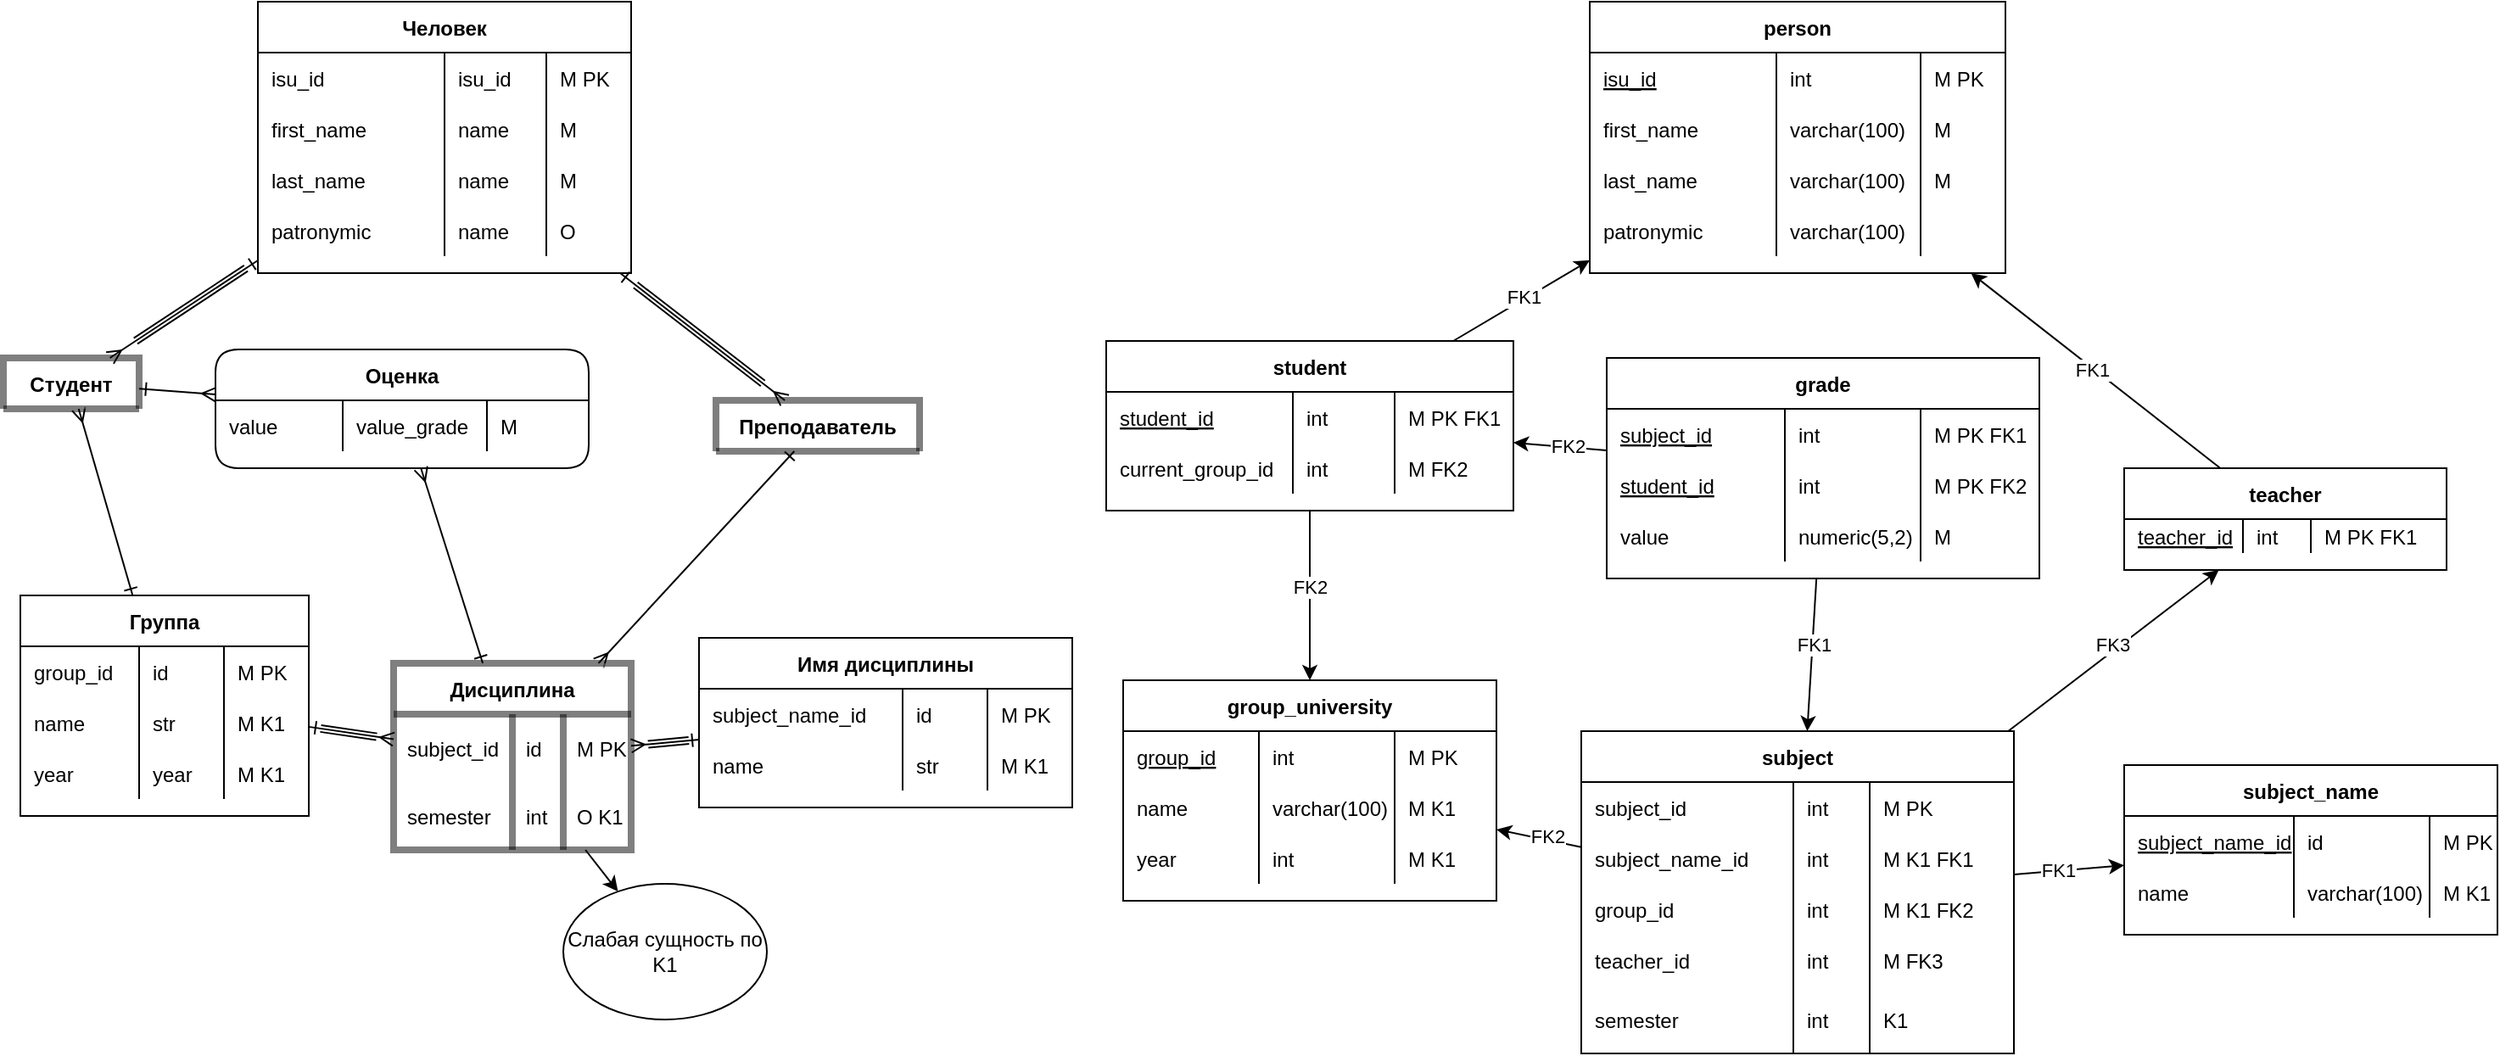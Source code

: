 <mxfile version="21.7.5" type="device">
  <diagram id="R2lEEEUBdFMjLlhIrx00" name="Page-1">
    <mxGraphModel dx="1549" dy="632" grid="1" gridSize="10" guides="1" tooltips="1" connect="1" arrows="1" fold="1" page="1" pageScale="1" pageWidth="850" pageHeight="1100" math="0" shadow="0" extFonts="Permanent Marker^https://fonts.googleapis.com/css?family=Permanent+Marker">
      <root>
        <mxCell id="0" />
        <mxCell id="1" parent="0" />
        <mxCell id="C-vyLk0tnHw3VtMMgP7b-1" value="" style="endArrow=ERone;startArrow=ERmany;endFill=0;startFill=0;labelBackgroundColor=none;fontColor=default;" parent="1" source="by3PcvWIkUukrP1Bgjx7-49" target="C-vyLk0tnHw3VtMMgP7b-2" edge="1">
          <mxGeometry width="100" height="100" relative="1" as="geometry">
            <mxPoint x="310" y="188.623" as="sourcePoint" />
            <mxPoint x="450" y="670" as="targetPoint" />
          </mxGeometry>
        </mxCell>
        <mxCell id="C-vyLk0tnHw3VtMMgP7b-2" value="Группа" style="shape=table;startSize=30;container=1;collapsible=1;childLayout=tableLayout;fixedRows=1;rowLines=0;fontStyle=1;align=center;resizeLast=1;labelBackgroundColor=none;" parent="1" vertex="1">
          <mxGeometry x="210" y="350" width="170" height="130" as="geometry">
            <mxRectangle x="410" y="100" width="80" height="30" as="alternateBounds" />
          </mxGeometry>
        </mxCell>
        <mxCell id="C-vyLk0tnHw3VtMMgP7b-6" value="" style="shape=partialRectangle;collapsible=0;dropTarget=0;pointerEvents=0;fillColor=none;points=[[0,0.5],[1,0.5]];portConstraint=eastwest;top=0;left=0;right=0;bottom=0;labelBackgroundColor=none;" parent="C-vyLk0tnHw3VtMMgP7b-2" vertex="1">
          <mxGeometry y="30" width="170" height="30" as="geometry" />
        </mxCell>
        <mxCell id="C-vyLk0tnHw3VtMMgP7b-8" value="group_id" style="shape=partialRectangle;overflow=hidden;connectable=0;fillColor=none;top=0;left=0;bottom=0;right=0;align=left;spacingLeft=6;labelBackgroundColor=none;" parent="C-vyLk0tnHw3VtMMgP7b-6" vertex="1">
          <mxGeometry width="70" height="30" as="geometry">
            <mxRectangle width="70" height="30" as="alternateBounds" />
          </mxGeometry>
        </mxCell>
        <mxCell id="cqDrvo92ieutZ3kiGdi4-10" value="id" style="shape=partialRectangle;overflow=hidden;connectable=0;fillColor=none;top=0;left=0;bottom=0;right=0;align=left;spacingLeft=6;labelBackgroundColor=none;" parent="C-vyLk0tnHw3VtMMgP7b-6" vertex="1">
          <mxGeometry x="70" width="50" height="30" as="geometry">
            <mxRectangle width="50" height="30" as="alternateBounds" />
          </mxGeometry>
        </mxCell>
        <mxCell id="cqDrvo92ieutZ3kiGdi4-6" value="M PK " style="shape=partialRectangle;overflow=hidden;connectable=0;fillColor=none;top=0;left=0;bottom=0;right=0;align=left;spacingLeft=6;labelBackgroundColor=none;" parent="C-vyLk0tnHw3VtMMgP7b-6" vertex="1">
          <mxGeometry x="120" width="50" height="30" as="geometry">
            <mxRectangle width="50" height="30" as="alternateBounds" />
          </mxGeometry>
        </mxCell>
        <mxCell id="C-vyLk0tnHw3VtMMgP7b-9" value="" style="shape=partialRectangle;collapsible=0;dropTarget=0;pointerEvents=0;fillColor=none;points=[[0,0.5],[1,0.5]];portConstraint=eastwest;top=0;left=0;right=0;bottom=0;labelBackgroundColor=none;" parent="C-vyLk0tnHw3VtMMgP7b-2" vertex="1">
          <mxGeometry y="60" width="170" height="30" as="geometry" />
        </mxCell>
        <mxCell id="C-vyLk0tnHw3VtMMgP7b-11" value="name" style="shape=partialRectangle;overflow=hidden;connectable=0;fillColor=none;top=0;left=0;bottom=0;right=0;align=left;spacingLeft=6;labelBackgroundColor=none;" parent="C-vyLk0tnHw3VtMMgP7b-9" vertex="1">
          <mxGeometry width="70" height="30" as="geometry">
            <mxRectangle width="70" height="30" as="alternateBounds" />
          </mxGeometry>
        </mxCell>
        <mxCell id="cqDrvo92ieutZ3kiGdi4-11" value="str" style="shape=partialRectangle;overflow=hidden;connectable=0;fillColor=none;top=0;left=0;bottom=0;right=0;align=left;spacingLeft=6;labelBackgroundColor=none;" parent="C-vyLk0tnHw3VtMMgP7b-9" vertex="1">
          <mxGeometry x="70" width="50" height="30" as="geometry">
            <mxRectangle width="50" height="30" as="alternateBounds" />
          </mxGeometry>
        </mxCell>
        <mxCell id="cqDrvo92ieutZ3kiGdi4-7" value="M K1" style="shape=partialRectangle;overflow=hidden;connectable=0;fillColor=none;top=0;left=0;bottom=0;right=0;align=left;spacingLeft=6;labelBackgroundColor=none;" parent="C-vyLk0tnHw3VtMMgP7b-9" vertex="1">
          <mxGeometry x="120" width="50" height="30" as="geometry">
            <mxRectangle width="50" height="30" as="alternateBounds" />
          </mxGeometry>
        </mxCell>
        <mxCell id="by3PcvWIkUukrP1Bgjx7-8" style="shape=partialRectangle;collapsible=0;dropTarget=0;pointerEvents=0;fillColor=none;points=[[0,0.5],[1,0.5]];portConstraint=eastwest;top=0;left=0;right=0;bottom=0;labelBackgroundColor=none;" parent="C-vyLk0tnHw3VtMMgP7b-2" vertex="1">
          <mxGeometry y="90" width="170" height="30" as="geometry" />
        </mxCell>
        <mxCell id="by3PcvWIkUukrP1Bgjx7-9" value="year" style="shape=partialRectangle;overflow=hidden;connectable=0;fillColor=none;top=0;left=0;bottom=0;right=0;align=left;spacingLeft=6;labelBackgroundColor=none;" parent="by3PcvWIkUukrP1Bgjx7-8" vertex="1">
          <mxGeometry width="70" height="30" as="geometry">
            <mxRectangle width="70" height="30" as="alternateBounds" />
          </mxGeometry>
        </mxCell>
        <mxCell id="by3PcvWIkUukrP1Bgjx7-10" value="year" style="shape=partialRectangle;overflow=hidden;connectable=0;fillColor=none;top=0;left=0;bottom=0;right=0;align=left;spacingLeft=6;labelBackgroundColor=none;" parent="by3PcvWIkUukrP1Bgjx7-8" vertex="1">
          <mxGeometry x="70" width="50" height="30" as="geometry">
            <mxRectangle width="50" height="30" as="alternateBounds" />
          </mxGeometry>
        </mxCell>
        <mxCell id="by3PcvWIkUukrP1Bgjx7-11" value="M K1" style="shape=partialRectangle;overflow=hidden;connectable=0;fillColor=none;top=0;left=0;bottom=0;right=0;align=left;spacingLeft=6;labelBackgroundColor=none;" parent="by3PcvWIkUukrP1Bgjx7-8" vertex="1">
          <mxGeometry x="120" width="50" height="30" as="geometry">
            <mxRectangle width="50" height="30" as="alternateBounds" />
          </mxGeometry>
        </mxCell>
        <mxCell id="cqDrvo92ieutZ3kiGdi4-15" value="Человек" style="shape=table;startSize=30;container=1;collapsible=1;childLayout=tableLayout;fixedRows=1;rowLines=0;fontStyle=1;align=center;resizeLast=1;labelBackgroundColor=none;" parent="1" vertex="1">
          <mxGeometry x="350" width="220" height="160" as="geometry">
            <mxRectangle x="450" y="120" width="80" height="30" as="alternateBounds" />
          </mxGeometry>
        </mxCell>
        <mxCell id="cqDrvo92ieutZ3kiGdi4-16" value="" style="shape=partialRectangle;collapsible=0;dropTarget=0;pointerEvents=0;fillColor=none;points=[[0,0.5],[1,0.5]];portConstraint=eastwest;top=0;left=0;right=0;bottom=0;labelBackgroundColor=none;" parent="cqDrvo92ieutZ3kiGdi4-15" vertex="1">
          <mxGeometry y="30" width="220" height="30" as="geometry" />
        </mxCell>
        <mxCell id="cqDrvo92ieutZ3kiGdi4-17" value="isu_id" style="shape=partialRectangle;overflow=hidden;connectable=0;fillColor=none;top=0;left=0;bottom=0;right=0;align=left;spacingLeft=6;labelBackgroundColor=none;" parent="cqDrvo92ieutZ3kiGdi4-16" vertex="1">
          <mxGeometry width="110" height="30" as="geometry">
            <mxRectangle width="110" height="30" as="alternateBounds" />
          </mxGeometry>
        </mxCell>
        <mxCell id="cqDrvo92ieutZ3kiGdi4-18" value="isu_id" style="shape=partialRectangle;overflow=hidden;connectable=0;fillColor=none;top=0;left=0;bottom=0;right=0;align=left;spacingLeft=6;labelBackgroundColor=none;" parent="cqDrvo92ieutZ3kiGdi4-16" vertex="1">
          <mxGeometry x="110" width="60" height="30" as="geometry">
            <mxRectangle width="60" height="30" as="alternateBounds" />
          </mxGeometry>
        </mxCell>
        <mxCell id="cqDrvo92ieutZ3kiGdi4-19" value="M PK " style="shape=partialRectangle;overflow=hidden;connectable=0;fillColor=none;top=0;left=0;bottom=0;right=0;align=left;spacingLeft=6;labelBackgroundColor=none;" parent="cqDrvo92ieutZ3kiGdi4-16" vertex="1">
          <mxGeometry x="170" width="50" height="30" as="geometry">
            <mxRectangle width="50" height="30" as="alternateBounds" />
          </mxGeometry>
        </mxCell>
        <mxCell id="cqDrvo92ieutZ3kiGdi4-20" value="" style="shape=partialRectangle;collapsible=0;dropTarget=0;pointerEvents=0;fillColor=none;points=[[0,0.5],[1,0.5]];portConstraint=eastwest;top=0;left=0;right=0;bottom=0;labelBackgroundColor=none;" parent="cqDrvo92ieutZ3kiGdi4-15" vertex="1">
          <mxGeometry y="60" width="220" height="30" as="geometry" />
        </mxCell>
        <mxCell id="cqDrvo92ieutZ3kiGdi4-21" value="first_name" style="shape=partialRectangle;overflow=hidden;connectable=0;fillColor=none;top=0;left=0;bottom=0;right=0;align=left;spacingLeft=6;labelBackgroundColor=none;" parent="cqDrvo92ieutZ3kiGdi4-20" vertex="1">
          <mxGeometry width="110" height="30" as="geometry">
            <mxRectangle width="110" height="30" as="alternateBounds" />
          </mxGeometry>
        </mxCell>
        <mxCell id="cqDrvo92ieutZ3kiGdi4-22" value="name" style="shape=partialRectangle;overflow=hidden;connectable=0;fillColor=none;top=0;left=0;bottom=0;right=0;align=left;spacingLeft=6;labelBackgroundColor=none;" parent="cqDrvo92ieutZ3kiGdi4-20" vertex="1">
          <mxGeometry x="110" width="60" height="30" as="geometry">
            <mxRectangle width="60" height="30" as="alternateBounds" />
          </mxGeometry>
        </mxCell>
        <mxCell id="cqDrvo92ieutZ3kiGdi4-23" value="M" style="shape=partialRectangle;overflow=hidden;connectable=0;fillColor=none;top=0;left=0;bottom=0;right=0;align=left;spacingLeft=6;labelBackgroundColor=none;" parent="cqDrvo92ieutZ3kiGdi4-20" vertex="1">
          <mxGeometry x="170" width="50" height="30" as="geometry">
            <mxRectangle width="50" height="30" as="alternateBounds" />
          </mxGeometry>
        </mxCell>
        <mxCell id="by3PcvWIkUukrP1Bgjx7-13" style="shape=partialRectangle;collapsible=0;dropTarget=0;pointerEvents=0;fillColor=none;points=[[0,0.5],[1,0.5]];portConstraint=eastwest;top=0;left=0;right=0;bottom=0;labelBackgroundColor=none;" parent="cqDrvo92ieutZ3kiGdi4-15" vertex="1">
          <mxGeometry y="90" width="220" height="30" as="geometry" />
        </mxCell>
        <mxCell id="by3PcvWIkUukrP1Bgjx7-14" value="last_name" style="shape=partialRectangle;overflow=hidden;connectable=0;fillColor=none;top=0;left=0;bottom=0;right=0;align=left;spacingLeft=6;labelBackgroundColor=none;" parent="by3PcvWIkUukrP1Bgjx7-13" vertex="1">
          <mxGeometry width="110" height="30" as="geometry">
            <mxRectangle width="110" height="30" as="alternateBounds" />
          </mxGeometry>
        </mxCell>
        <mxCell id="by3PcvWIkUukrP1Bgjx7-15" value="name" style="shape=partialRectangle;overflow=hidden;connectable=0;fillColor=none;top=0;left=0;bottom=0;right=0;align=left;spacingLeft=6;labelBackgroundColor=none;" parent="by3PcvWIkUukrP1Bgjx7-13" vertex="1">
          <mxGeometry x="110" width="60" height="30" as="geometry">
            <mxRectangle width="60" height="30" as="alternateBounds" />
          </mxGeometry>
        </mxCell>
        <mxCell id="by3PcvWIkUukrP1Bgjx7-16" value="M" style="shape=partialRectangle;overflow=hidden;connectable=0;fillColor=none;top=0;left=0;bottom=0;right=0;align=left;spacingLeft=6;labelBackgroundColor=none;" parent="by3PcvWIkUukrP1Bgjx7-13" vertex="1">
          <mxGeometry x="170" width="50" height="30" as="geometry">
            <mxRectangle width="50" height="30" as="alternateBounds" />
          </mxGeometry>
        </mxCell>
        <mxCell id="by3PcvWIkUukrP1Bgjx7-17" style="shape=partialRectangle;collapsible=0;dropTarget=0;pointerEvents=0;fillColor=none;points=[[0,0.5],[1,0.5]];portConstraint=eastwest;top=0;left=0;right=0;bottom=0;labelBackgroundColor=none;" parent="cqDrvo92ieutZ3kiGdi4-15" vertex="1">
          <mxGeometry y="120" width="220" height="30" as="geometry" />
        </mxCell>
        <mxCell id="by3PcvWIkUukrP1Bgjx7-18" value="patronymic" style="shape=partialRectangle;overflow=hidden;connectable=0;fillColor=none;top=0;left=0;bottom=0;right=0;align=left;spacingLeft=6;labelBackgroundColor=none;" parent="by3PcvWIkUukrP1Bgjx7-17" vertex="1">
          <mxGeometry width="110" height="30" as="geometry">
            <mxRectangle width="110" height="30" as="alternateBounds" />
          </mxGeometry>
        </mxCell>
        <mxCell id="by3PcvWIkUukrP1Bgjx7-19" value="name" style="shape=partialRectangle;overflow=hidden;connectable=0;fillColor=none;top=0;left=0;bottom=0;right=0;align=left;spacingLeft=6;labelBackgroundColor=none;" parent="by3PcvWIkUukrP1Bgjx7-17" vertex="1">
          <mxGeometry x="110" width="60" height="30" as="geometry">
            <mxRectangle width="60" height="30" as="alternateBounds" />
          </mxGeometry>
        </mxCell>
        <mxCell id="by3PcvWIkUukrP1Bgjx7-20" value="O" style="shape=partialRectangle;overflow=hidden;connectable=0;fillColor=none;top=0;left=0;bottom=0;right=0;align=left;spacingLeft=6;labelBackgroundColor=none;" parent="by3PcvWIkUukrP1Bgjx7-17" vertex="1">
          <mxGeometry x="170" width="50" height="30" as="geometry">
            <mxRectangle width="50" height="30" as="alternateBounds" />
          </mxGeometry>
        </mxCell>
        <mxCell id="cqDrvo92ieutZ3kiGdi4-37" value="Преподаватель" style="shape=table;startSize=30;container=1;collapsible=1;childLayout=tableLayout;fixedRows=1;rowLines=0;fontStyle=1;align=center;resizeLast=1;labelBackgroundColor=none;strokeWidth=4;opacity=50;" parent="1" vertex="1" collapsed="1">
          <mxGeometry x="620" y="235" width="120" height="30" as="geometry">
            <mxRectangle x="610" y="115" width="220" height="60" as="alternateBounds" />
          </mxGeometry>
        </mxCell>
        <mxCell id="cqDrvo92ieutZ3kiGdi4-38" value="" style="shape=partialRectangle;collapsible=0;dropTarget=0;pointerEvents=0;fillColor=none;points=[[0,0.5],[1,0.5]];portConstraint=eastwest;top=0;left=0;right=0;bottom=0;labelBackgroundColor=none;" parent="cqDrvo92ieutZ3kiGdi4-37" vertex="1">
          <mxGeometry y="30" width="220" height="20" as="geometry" />
        </mxCell>
        <mxCell id="cqDrvo92ieutZ3kiGdi4-39" value="teacher_id" style="shape=partialRectangle;overflow=hidden;connectable=0;fillColor=none;top=0;left=0;bottom=0;right=0;align=left;spacingLeft=6;labelBackgroundColor=none;" parent="cqDrvo92ieutZ3kiGdi4-38" vertex="1">
          <mxGeometry width="110" height="20" as="geometry">
            <mxRectangle width="110" height="20" as="alternateBounds" />
          </mxGeometry>
        </mxCell>
        <mxCell id="cqDrvo92ieutZ3kiGdi4-40" value="id" style="shape=partialRectangle;overflow=hidden;connectable=0;fillColor=none;top=0;left=0;bottom=0;right=0;align=left;spacingLeft=6;labelBackgroundColor=none;" parent="cqDrvo92ieutZ3kiGdi4-38" vertex="1">
          <mxGeometry x="110" width="60" height="20" as="geometry">
            <mxRectangle width="60" height="20" as="alternateBounds" />
          </mxGeometry>
        </mxCell>
        <mxCell id="cqDrvo92ieutZ3kiGdi4-41" value="M PK " style="shape=partialRectangle;overflow=hidden;connectable=0;fillColor=none;top=0;left=0;bottom=0;right=0;align=left;spacingLeft=6;labelBackgroundColor=none;" parent="cqDrvo92ieutZ3kiGdi4-38" vertex="1">
          <mxGeometry x="170" width="50" height="20" as="geometry">
            <mxRectangle width="50" height="20" as="alternateBounds" />
          </mxGeometry>
        </mxCell>
        <mxCell id="cqDrvo92ieutZ3kiGdi4-50" value="Имя дисциплины" style="shape=table;startSize=30;container=1;collapsible=1;childLayout=tableLayout;fixedRows=1;rowLines=0;fontStyle=1;align=center;resizeLast=1;labelBackgroundColor=none;swimlaneLine=1;" parent="1" vertex="1">
          <mxGeometry x="610" y="375" width="220" height="100" as="geometry">
            <mxRectangle x="450" y="120" width="80" height="30" as="alternateBounds" />
          </mxGeometry>
        </mxCell>
        <mxCell id="cqDrvo92ieutZ3kiGdi4-51" value="" style="shape=partialRectangle;collapsible=0;dropTarget=0;pointerEvents=0;fillColor=none;points=[[0,0.5],[1,0.5]];portConstraint=eastwest;top=0;left=0;right=0;bottom=0;labelBackgroundColor=none;" parent="cqDrvo92ieutZ3kiGdi4-50" vertex="1">
          <mxGeometry y="30" width="220" height="30" as="geometry" />
        </mxCell>
        <mxCell id="cqDrvo92ieutZ3kiGdi4-52" value="subject_name_id" style="shape=partialRectangle;overflow=hidden;connectable=0;fillColor=none;top=0;left=0;bottom=0;right=0;align=left;spacingLeft=6;labelBackgroundColor=none;" parent="cqDrvo92ieutZ3kiGdi4-51" vertex="1">
          <mxGeometry width="120.0" height="30" as="geometry">
            <mxRectangle width="120.0" height="30" as="alternateBounds" />
          </mxGeometry>
        </mxCell>
        <mxCell id="cqDrvo92ieutZ3kiGdi4-53" value="id" style="shape=partialRectangle;overflow=hidden;connectable=0;fillColor=none;top=0;left=0;bottom=0;right=0;align=left;spacingLeft=6;labelBackgroundColor=none;" parent="cqDrvo92ieutZ3kiGdi4-51" vertex="1">
          <mxGeometry x="120.0" width="50.0" height="30" as="geometry">
            <mxRectangle width="50.0" height="30" as="alternateBounds" />
          </mxGeometry>
        </mxCell>
        <mxCell id="cqDrvo92ieutZ3kiGdi4-54" value="M PK " style="shape=partialRectangle;overflow=hidden;connectable=0;fillColor=none;top=0;left=0;bottom=0;right=0;align=left;spacingLeft=6;labelBackgroundColor=none;" parent="cqDrvo92ieutZ3kiGdi4-51" vertex="1">
          <mxGeometry x="170" width="50" height="30" as="geometry">
            <mxRectangle width="50" height="30" as="alternateBounds" />
          </mxGeometry>
        </mxCell>
        <mxCell id="cqDrvo92ieutZ3kiGdi4-55" value="" style="shape=partialRectangle;collapsible=0;dropTarget=0;pointerEvents=0;fillColor=none;points=[[0,0.5],[1,0.5]];portConstraint=eastwest;top=0;left=0;right=0;bottom=0;labelBackgroundColor=none;" parent="cqDrvo92ieutZ3kiGdi4-50" vertex="1">
          <mxGeometry y="60" width="220" height="30" as="geometry" />
        </mxCell>
        <mxCell id="cqDrvo92ieutZ3kiGdi4-56" value="name" style="shape=partialRectangle;overflow=hidden;connectable=0;fillColor=none;top=0;left=0;bottom=0;right=0;align=left;spacingLeft=6;labelBackgroundColor=none;" parent="cqDrvo92ieutZ3kiGdi4-55" vertex="1">
          <mxGeometry width="120.0" height="30" as="geometry">
            <mxRectangle width="120.0" height="30" as="alternateBounds" />
          </mxGeometry>
        </mxCell>
        <mxCell id="cqDrvo92ieutZ3kiGdi4-57" value="str" style="shape=partialRectangle;overflow=hidden;connectable=0;fillColor=none;top=0;left=0;bottom=0;right=0;align=left;spacingLeft=6;labelBackgroundColor=none;" parent="cqDrvo92ieutZ3kiGdi4-55" vertex="1">
          <mxGeometry x="120.0" width="50.0" height="30" as="geometry">
            <mxRectangle width="50.0" height="30" as="alternateBounds" />
          </mxGeometry>
        </mxCell>
        <mxCell id="cqDrvo92ieutZ3kiGdi4-58" value="M K1" style="shape=partialRectangle;overflow=hidden;connectable=0;fillColor=none;top=0;left=0;bottom=0;right=0;align=left;spacingLeft=6;labelBackgroundColor=none;" parent="cqDrvo92ieutZ3kiGdi4-55" vertex="1">
          <mxGeometry x="170" width="50" height="30" as="geometry">
            <mxRectangle width="50" height="30" as="alternateBounds" />
          </mxGeometry>
        </mxCell>
        <mxCell id="cqDrvo92ieutZ3kiGdi4-63" value="Оценка" style="shape=table;startSize=30;container=1;collapsible=1;childLayout=tableLayout;fixedRows=1;rowLines=0;fontStyle=1;align=center;resizeLast=1;labelBackgroundColor=none;strokeWidth=1;shadow=0;rounded=1;swimlaneLine=1;strokeColor=default;gradientColor=none;fillColor=default;absoluteArcSize=0;noLabel=0;portConstraintRotation=0;enumerate=0;treeFolding=0;treeMoving=0;autosize=0;" parent="1" vertex="1">
          <mxGeometry x="325" y="205" width="220" height="70" as="geometry">
            <mxRectangle x="450" y="120" width="80" height="30" as="alternateBounds" />
          </mxGeometry>
        </mxCell>
        <mxCell id="cqDrvo92ieutZ3kiGdi4-68" value="" style="shape=partialRectangle;collapsible=0;dropTarget=0;pointerEvents=0;fillColor=none;points=[[0,0.5],[1,0.5]];portConstraint=eastwest;top=0;left=0;right=0;bottom=0;labelBackgroundColor=none;" parent="cqDrvo92ieutZ3kiGdi4-63" vertex="1">
          <mxGeometry y="30" width="220" height="30" as="geometry" />
        </mxCell>
        <mxCell id="cqDrvo92ieutZ3kiGdi4-69" value="value" style="shape=partialRectangle;overflow=hidden;connectable=0;fillColor=none;top=0;left=0;bottom=0;right=0;align=left;spacingLeft=6;labelBackgroundColor=none;" parent="cqDrvo92ieutZ3kiGdi4-68" vertex="1">
          <mxGeometry width="75" height="30" as="geometry">
            <mxRectangle width="75" height="30" as="alternateBounds" />
          </mxGeometry>
        </mxCell>
        <mxCell id="cqDrvo92ieutZ3kiGdi4-70" value="value_grade" style="shape=partialRectangle;overflow=hidden;connectable=0;fillColor=none;top=0;left=0;bottom=0;right=0;align=left;spacingLeft=6;labelBackgroundColor=none;" parent="cqDrvo92ieutZ3kiGdi4-68" vertex="1">
          <mxGeometry x="75" width="85" height="30" as="geometry">
            <mxRectangle width="85" height="30" as="alternateBounds" />
          </mxGeometry>
        </mxCell>
        <mxCell id="cqDrvo92ieutZ3kiGdi4-71" value="M" style="shape=partialRectangle;overflow=hidden;connectable=0;fillColor=none;top=0;left=0;bottom=0;right=0;align=left;spacingLeft=6;labelBackgroundColor=none;" parent="cqDrvo92ieutZ3kiGdi4-68" vertex="1">
          <mxGeometry x="160" width="60" height="30" as="geometry">
            <mxRectangle width="60" height="30" as="alternateBounds" />
          </mxGeometry>
        </mxCell>
        <mxCell id="cqDrvo92ieutZ3kiGdi4-76" value="" style="endArrow=ERmany;html=1;rounded=0;startArrow=ERone;startFill=0;endFill=0;" parent="1" source="cqDrvo92ieutZ3kiGdi4-37" target="by3PcvWIkUukrP1Bgjx7-21" edge="1">
          <mxGeometry width="50" height="50" relative="1" as="geometry">
            <mxPoint x="470" y="390" as="sourcePoint" />
            <mxPoint x="520" y="340" as="targetPoint" />
          </mxGeometry>
        </mxCell>
        <mxCell id="cqDrvo92ieutZ3kiGdi4-78" value="" style="endArrow=ERmany;html=1;rounded=0;startArrow=ERone;startFill=0;endFill=0;" parent="1" source="by3PcvWIkUukrP1Bgjx7-21" target="cqDrvo92ieutZ3kiGdi4-63" edge="1">
          <mxGeometry width="50" height="50" relative="1" as="geometry">
            <mxPoint x="370" y="540" as="sourcePoint" />
            <mxPoint x="520" y="340" as="targetPoint" />
          </mxGeometry>
        </mxCell>
        <mxCell id="Nk4ae8fO59uD80DUOdF8-1" value="" style="endArrow=ERmany;html=1;rounded=0;startArrow=ERone;startFill=0;endFill=0;jumpStyle=none;shadow=0;sourcePerimeterSpacing=0;enumerate=0;orthogonal=0;orthogonalLoop=0;ignoreEdge=0;flowAnimation=0;" parent="1" source="by3PcvWIkUukrP1Bgjx7-49" target="cqDrvo92ieutZ3kiGdi4-63" edge="1">
          <mxGeometry width="50" height="50" relative="1" as="geometry">
            <mxPoint x="320" y="547" as="sourcePoint" />
            <mxPoint x="530" y="475" as="targetPoint" />
          </mxGeometry>
        </mxCell>
        <mxCell id="Nk4ae8fO59uD80DUOdF8-2" value="" style="endArrow=ERone;startArrow=ERmany;endFill=0;startFill=0;labelBackgroundColor=none;fontColor=default;" parent="1" source="by3PcvWIkUukrP1Bgjx7-21" target="C-vyLk0tnHw3VtMMgP7b-2" edge="1">
          <mxGeometry width="100" height="100" relative="1" as="geometry">
            <mxPoint x="232" y="260" as="sourcePoint" />
            <mxPoint x="288" y="350" as="targetPoint" />
          </mxGeometry>
        </mxCell>
        <mxCell id="by3PcvWIkUukrP1Bgjx7-21" value="Дисциплина" style="shape=table;startSize=30;container=1;collapsible=1;childLayout=tableLayout;fixedRows=1;rowLines=0;fontStyle=1;align=center;resizeLast=1;labelBackgroundColor=none;swimlaneLine=1;flipH=0;flipV=0;shadow=0;rounded=0;resizeLastRow=0;absoluteArcSize=0;noLabel=0;portConstraintRotation=0;perimeter=rectanglePerimeter;metaEdit=0;comic=0;labelBorderColor=none;strokeWidth=4;perimeterSpacing=0;strokeColor=default;opacity=50;" parent="1" vertex="1">
          <mxGeometry x="430" y="390" width="140" height="110" as="geometry">
            <mxRectangle x="450" y="120" width="80" height="30" as="alternateBounds" />
          </mxGeometry>
        </mxCell>
        <mxCell id="Azu1UxHQLIo4vos9b4M8-1" style="shape=partialRectangle;collapsible=0;dropTarget=0;pointerEvents=0;fillColor=none;points=[[0,0.5],[1,0.5]];portConstraint=eastwest;top=0;left=0;right=0;bottom=0;labelBackgroundColor=none;" vertex="1" parent="by3PcvWIkUukrP1Bgjx7-21">
          <mxGeometry y="30" width="140" height="40" as="geometry" />
        </mxCell>
        <mxCell id="Azu1UxHQLIo4vos9b4M8-2" value="subject_id" style="shape=partialRectangle;overflow=hidden;connectable=0;fillColor=none;top=0;left=0;bottom=0;right=0;align=left;spacingLeft=6;labelBackgroundColor=none;" vertex="1" parent="Azu1UxHQLIo4vos9b4M8-1">
          <mxGeometry width="70" height="40" as="geometry">
            <mxRectangle width="70" height="40" as="alternateBounds" />
          </mxGeometry>
        </mxCell>
        <mxCell id="Azu1UxHQLIo4vos9b4M8-3" value="id" style="shape=partialRectangle;overflow=hidden;connectable=0;fillColor=none;top=0;left=0;bottom=0;right=0;align=left;spacingLeft=6;labelBackgroundColor=none;" vertex="1" parent="Azu1UxHQLIo4vos9b4M8-1">
          <mxGeometry x="70" width="30" height="40" as="geometry">
            <mxRectangle width="30" height="40" as="alternateBounds" />
          </mxGeometry>
        </mxCell>
        <mxCell id="Azu1UxHQLIo4vos9b4M8-4" value="M PK" style="shape=partialRectangle;overflow=hidden;connectable=0;fillColor=none;top=0;left=0;bottom=0;right=0;align=left;spacingLeft=6;labelBackgroundColor=none;" vertex="1" parent="Azu1UxHQLIo4vos9b4M8-1">
          <mxGeometry x="100" width="40" height="40" as="geometry">
            <mxRectangle width="40" height="40" as="alternateBounds" />
          </mxGeometry>
        </mxCell>
        <mxCell id="by3PcvWIkUukrP1Bgjx7-30" style="shape=partialRectangle;collapsible=0;dropTarget=0;pointerEvents=0;fillColor=none;points=[[0,0.5],[1,0.5]];portConstraint=eastwest;top=0;left=0;right=0;bottom=0;labelBackgroundColor=none;" parent="by3PcvWIkUukrP1Bgjx7-21" vertex="1">
          <mxGeometry y="70" width="140" height="40" as="geometry" />
        </mxCell>
        <mxCell id="by3PcvWIkUukrP1Bgjx7-31" value="semester" style="shape=partialRectangle;overflow=hidden;connectable=0;fillColor=none;top=0;left=0;bottom=0;right=0;align=left;spacingLeft=6;labelBackgroundColor=none;" parent="by3PcvWIkUukrP1Bgjx7-30" vertex="1">
          <mxGeometry width="70" height="40" as="geometry">
            <mxRectangle width="70" height="40" as="alternateBounds" />
          </mxGeometry>
        </mxCell>
        <mxCell id="by3PcvWIkUukrP1Bgjx7-32" value="int" style="shape=partialRectangle;overflow=hidden;connectable=0;fillColor=none;top=0;left=0;bottom=0;right=0;align=left;spacingLeft=6;labelBackgroundColor=none;" parent="by3PcvWIkUukrP1Bgjx7-30" vertex="1">
          <mxGeometry x="70" width="30" height="40" as="geometry">
            <mxRectangle width="30" height="40" as="alternateBounds" />
          </mxGeometry>
        </mxCell>
        <mxCell id="by3PcvWIkUukrP1Bgjx7-33" value="O K1" style="shape=partialRectangle;overflow=hidden;connectable=0;fillColor=none;top=0;left=0;bottom=0;right=0;align=left;spacingLeft=6;labelBackgroundColor=none;" parent="by3PcvWIkUukrP1Bgjx7-30" vertex="1">
          <mxGeometry x="100" width="40" height="40" as="geometry">
            <mxRectangle width="40" height="40" as="alternateBounds" />
          </mxGeometry>
        </mxCell>
        <mxCell id="by3PcvWIkUukrP1Bgjx7-38" value="" style="endArrow=none;html=1;rounded=0;shape=link;shadow=0;targetPerimeterSpacing=6;sourcePerimeterSpacing=10;endSize=6;startSize=6;" parent="1" source="by3PcvWIkUukrP1Bgjx7-21" target="cqDrvo92ieutZ3kiGdi4-50" edge="1">
          <mxGeometry width="50" height="50" relative="1" as="geometry">
            <mxPoint x="450" y="400" as="sourcePoint" />
            <mxPoint x="500" y="350" as="targetPoint" />
          </mxGeometry>
        </mxCell>
        <mxCell id="by3PcvWIkUukrP1Bgjx7-39" value="" style="endArrow=ERone;html=1;rounded=0;startArrow=ERmany;startFill=0;endFill=0;" parent="1" source="by3PcvWIkUukrP1Bgjx7-21" target="cqDrvo92ieutZ3kiGdi4-50" edge="1">
          <mxGeometry width="50" height="50" relative="1" as="geometry">
            <mxPoint x="570" y="415" as="sourcePoint" />
            <mxPoint x="640" y="415" as="targetPoint" />
          </mxGeometry>
        </mxCell>
        <mxCell id="by3PcvWIkUukrP1Bgjx7-48" value="" style="endArrow=none;html=1;rounded=0;shape=link;targetPerimeterSpacing=10;sourcePerimeterSpacing=7;" parent="1" source="C-vyLk0tnHw3VtMMgP7b-2" target="by3PcvWIkUukrP1Bgjx7-21" edge="1">
          <mxGeometry width="50" height="50" relative="1" as="geometry">
            <mxPoint x="450" y="400" as="sourcePoint" />
            <mxPoint x="500" y="350" as="targetPoint" />
          </mxGeometry>
        </mxCell>
        <mxCell id="by3PcvWIkUukrP1Bgjx7-49" value="Студент" style="shape=table;startSize=30;container=1;collapsible=1;childLayout=tableLayout;fixedRows=1;rowLines=0;fontStyle=1;align=center;resizeLast=1;labelBackgroundColor=none;strokeWidth=4;opacity=50;" parent="1" vertex="1" collapsed="1">
          <mxGeometry x="200" y="210" width="80" height="30" as="geometry">
            <mxRectangle x="70" y="155" width="220" height="70" as="alternateBounds" />
          </mxGeometry>
        </mxCell>
        <mxCell id="by3PcvWIkUukrP1Bgjx7-54" value="" style="shape=partialRectangle;collapsible=0;dropTarget=0;pointerEvents=0;fillColor=none;points=[[0,0.5],[1,0.5]];portConstraint=eastwest;top=0;left=0;right=0;bottom=0;labelBackgroundColor=none;" parent="by3PcvWIkUukrP1Bgjx7-49" vertex="1">
          <mxGeometry y="30" width="220" height="30" as="geometry" />
        </mxCell>
        <mxCell id="by3PcvWIkUukrP1Bgjx7-55" value="student_id" style="shape=partialRectangle;overflow=hidden;connectable=0;fillColor=none;top=0;left=0;bottom=0;right=0;align=left;spacingLeft=6;labelBackgroundColor=none;" parent="by3PcvWIkUukrP1Bgjx7-54" vertex="1">
          <mxGeometry width="110" height="30" as="geometry">
            <mxRectangle width="110" height="30" as="alternateBounds" />
          </mxGeometry>
        </mxCell>
        <mxCell id="by3PcvWIkUukrP1Bgjx7-56" value="id" style="shape=partialRectangle;overflow=hidden;connectable=0;fillColor=none;top=0;left=0;bottom=0;right=0;align=left;spacingLeft=6;labelBackgroundColor=none;" parent="by3PcvWIkUukrP1Bgjx7-54" vertex="1">
          <mxGeometry x="110" width="60" height="30" as="geometry">
            <mxRectangle width="60" height="30" as="alternateBounds" />
          </mxGeometry>
        </mxCell>
        <mxCell id="by3PcvWIkUukrP1Bgjx7-57" value="M PK" style="shape=partialRectangle;overflow=hidden;connectable=0;fillColor=none;top=0;left=0;bottom=0;right=0;align=left;spacingLeft=6;labelBackgroundColor=none;" parent="by3PcvWIkUukrP1Bgjx7-54" vertex="1">
          <mxGeometry x="170" width="50" height="30" as="geometry">
            <mxRectangle width="50" height="30" as="alternateBounds" />
          </mxGeometry>
        </mxCell>
        <mxCell id="by3PcvWIkUukrP1Bgjx7-67" value="" style="endArrow=ERone;html=1;rounded=0;startArrow=ERmany;startFill=0;endFill=0;" parent="1" source="cqDrvo92ieutZ3kiGdi4-37" target="cqDrvo92ieutZ3kiGdi4-15" edge="1">
          <mxGeometry width="50" height="50" relative="1" as="geometry">
            <mxPoint x="545" y="160" as="sourcePoint" />
            <mxPoint x="610" y="160" as="targetPoint" />
          </mxGeometry>
        </mxCell>
        <mxCell id="by3PcvWIkUukrP1Bgjx7-68" value="" style="endArrow=ERone;html=1;rounded=0;startArrow=ERmany;startFill=0;endFill=0;" parent="1" source="by3PcvWIkUukrP1Bgjx7-49" target="cqDrvo92ieutZ3kiGdi4-15" edge="1">
          <mxGeometry width="50" height="50" relative="1" as="geometry">
            <mxPoint x="344" y="205" as="sourcePoint" />
            <mxPoint x="190" y="118" as="targetPoint" />
          </mxGeometry>
        </mxCell>
        <mxCell id="by3PcvWIkUukrP1Bgjx7-69" value="" style="endArrow=none;html=1;rounded=0;shape=link;targetPerimeterSpacing=10;sourcePerimeterSpacing=7;" parent="1" source="cqDrvo92ieutZ3kiGdi4-15" target="by3PcvWIkUukrP1Bgjx7-49" edge="1">
          <mxGeometry width="50" height="50" relative="1" as="geometry">
            <mxPoint x="287" y="425" as="sourcePoint" />
            <mxPoint x="325" y="425" as="targetPoint" />
          </mxGeometry>
        </mxCell>
        <mxCell id="by3PcvWIkUukrP1Bgjx7-70" value="" style="endArrow=none;html=1;rounded=0;shape=link;targetPerimeterSpacing=10;sourcePerimeterSpacing=7;" parent="1" source="cqDrvo92ieutZ3kiGdi4-15" target="cqDrvo92ieutZ3kiGdi4-37" edge="1">
          <mxGeometry width="50" height="50" relative="1" as="geometry">
            <mxPoint x="297" y="435" as="sourcePoint" />
            <mxPoint x="335" y="435" as="targetPoint" />
          </mxGeometry>
        </mxCell>
        <mxCell id="by3PcvWIkUukrP1Bgjx7-72" value="group_university" style="shape=table;startSize=30;container=1;collapsible=1;childLayout=tableLayout;fixedRows=1;rowLines=0;fontStyle=1;align=center;resizeLast=1;labelBackgroundColor=none;" parent="1" vertex="1">
          <mxGeometry x="860" y="400" width="220" height="130.0" as="geometry">
            <mxRectangle x="410" y="100" width="80" height="30" as="alternateBounds" />
          </mxGeometry>
        </mxCell>
        <mxCell id="by3PcvWIkUukrP1Bgjx7-73" value="" style="shape=partialRectangle;collapsible=0;dropTarget=0;pointerEvents=0;fillColor=none;points=[[0,0.5],[1,0.5]];portConstraint=eastwest;top=0;left=0;right=0;bottom=0;labelBackgroundColor=none;" parent="by3PcvWIkUukrP1Bgjx7-72" vertex="1">
          <mxGeometry y="30" width="220" height="30" as="geometry" />
        </mxCell>
        <mxCell id="by3PcvWIkUukrP1Bgjx7-74" value="group_id" style="shape=partialRectangle;overflow=hidden;connectable=0;fillColor=none;top=0;left=0;bottom=0;right=0;align=left;spacingLeft=6;labelBackgroundColor=none;fontStyle=4" parent="by3PcvWIkUukrP1Bgjx7-73" vertex="1">
          <mxGeometry width="80" height="30" as="geometry">
            <mxRectangle width="80" height="30" as="alternateBounds" />
          </mxGeometry>
        </mxCell>
        <mxCell id="by3PcvWIkUukrP1Bgjx7-75" value="int" style="shape=partialRectangle;overflow=hidden;connectable=0;fillColor=none;top=0;left=0;bottom=0;right=0;align=left;spacingLeft=6;labelBackgroundColor=none;" parent="by3PcvWIkUukrP1Bgjx7-73" vertex="1">
          <mxGeometry x="80" width="80" height="30" as="geometry">
            <mxRectangle width="80" height="30" as="alternateBounds" />
          </mxGeometry>
        </mxCell>
        <mxCell id="by3PcvWIkUukrP1Bgjx7-76" value="M PK " style="shape=partialRectangle;overflow=hidden;connectable=0;fillColor=none;top=0;left=0;bottom=0;right=0;align=left;spacingLeft=6;labelBackgroundColor=none;" parent="by3PcvWIkUukrP1Bgjx7-73" vertex="1">
          <mxGeometry x="160" width="60" height="30" as="geometry">
            <mxRectangle width="60" height="30" as="alternateBounds" />
          </mxGeometry>
        </mxCell>
        <mxCell id="by3PcvWIkUukrP1Bgjx7-77" value="" style="shape=partialRectangle;collapsible=0;dropTarget=0;pointerEvents=0;fillColor=none;points=[[0,0.5],[1,0.5]];portConstraint=eastwest;top=0;left=0;right=0;bottom=0;labelBackgroundColor=none;" parent="by3PcvWIkUukrP1Bgjx7-72" vertex="1">
          <mxGeometry y="60" width="220" height="30" as="geometry" />
        </mxCell>
        <mxCell id="by3PcvWIkUukrP1Bgjx7-78" value="name" style="shape=partialRectangle;overflow=hidden;connectable=0;fillColor=none;top=0;left=0;bottom=0;right=0;align=left;spacingLeft=6;labelBackgroundColor=none;" parent="by3PcvWIkUukrP1Bgjx7-77" vertex="1">
          <mxGeometry width="80" height="30" as="geometry">
            <mxRectangle width="80" height="30" as="alternateBounds" />
          </mxGeometry>
        </mxCell>
        <mxCell id="by3PcvWIkUukrP1Bgjx7-79" value="varchar(100)" style="shape=partialRectangle;overflow=hidden;connectable=0;fillColor=none;top=0;left=0;bottom=0;right=0;align=left;spacingLeft=6;labelBackgroundColor=none;" parent="by3PcvWIkUukrP1Bgjx7-77" vertex="1">
          <mxGeometry x="80" width="80" height="30" as="geometry">
            <mxRectangle width="80" height="30" as="alternateBounds" />
          </mxGeometry>
        </mxCell>
        <mxCell id="by3PcvWIkUukrP1Bgjx7-80" value="M K1" style="shape=partialRectangle;overflow=hidden;connectable=0;fillColor=none;top=0;left=0;bottom=0;right=0;align=left;spacingLeft=6;labelBackgroundColor=none;" parent="by3PcvWIkUukrP1Bgjx7-77" vertex="1">
          <mxGeometry x="160" width="60" height="30" as="geometry">
            <mxRectangle width="60" height="30" as="alternateBounds" />
          </mxGeometry>
        </mxCell>
        <mxCell id="by3PcvWIkUukrP1Bgjx7-81" style="shape=partialRectangle;collapsible=0;dropTarget=0;pointerEvents=0;fillColor=none;points=[[0,0.5],[1,0.5]];portConstraint=eastwest;top=0;left=0;right=0;bottom=0;labelBackgroundColor=none;" parent="by3PcvWIkUukrP1Bgjx7-72" vertex="1">
          <mxGeometry y="90" width="220" height="30" as="geometry" />
        </mxCell>
        <mxCell id="by3PcvWIkUukrP1Bgjx7-82" value="year" style="shape=partialRectangle;overflow=hidden;connectable=0;fillColor=none;top=0;left=0;bottom=0;right=0;align=left;spacingLeft=6;labelBackgroundColor=none;" parent="by3PcvWIkUukrP1Bgjx7-81" vertex="1">
          <mxGeometry width="80" height="30" as="geometry">
            <mxRectangle width="80" height="30" as="alternateBounds" />
          </mxGeometry>
        </mxCell>
        <mxCell id="by3PcvWIkUukrP1Bgjx7-83" value="int" style="shape=partialRectangle;overflow=hidden;connectable=0;fillColor=none;top=0;left=0;bottom=0;right=0;align=left;spacingLeft=6;labelBackgroundColor=none;" parent="by3PcvWIkUukrP1Bgjx7-81" vertex="1">
          <mxGeometry x="80" width="80" height="30" as="geometry">
            <mxRectangle width="80" height="30" as="alternateBounds" />
          </mxGeometry>
        </mxCell>
        <mxCell id="by3PcvWIkUukrP1Bgjx7-84" value="M K1" style="shape=partialRectangle;overflow=hidden;connectable=0;fillColor=none;top=0;left=0;bottom=0;right=0;align=left;spacingLeft=6;labelBackgroundColor=none;" parent="by3PcvWIkUukrP1Bgjx7-81" vertex="1">
          <mxGeometry x="160" width="60" height="30" as="geometry">
            <mxRectangle width="60" height="30" as="alternateBounds" />
          </mxGeometry>
        </mxCell>
        <mxCell id="by3PcvWIkUukrP1Bgjx7-85" value="person" style="shape=table;startSize=30;container=1;collapsible=1;childLayout=tableLayout;fixedRows=1;rowLines=0;fontStyle=1;align=center;resizeLast=1;labelBackgroundColor=none;" parent="1" vertex="1">
          <mxGeometry x="1135" width="245" height="160" as="geometry">
            <mxRectangle x="450" y="120" width="80" height="30" as="alternateBounds" />
          </mxGeometry>
        </mxCell>
        <mxCell id="by3PcvWIkUukrP1Bgjx7-86" value="" style="shape=partialRectangle;collapsible=0;dropTarget=0;pointerEvents=0;fillColor=none;points=[[0,0.5],[1,0.5]];portConstraint=eastwest;top=0;left=0;right=0;bottom=0;labelBackgroundColor=none;" parent="by3PcvWIkUukrP1Bgjx7-85" vertex="1">
          <mxGeometry y="30" width="245" height="30" as="geometry" />
        </mxCell>
        <mxCell id="by3PcvWIkUukrP1Bgjx7-87" value="isu_id" style="shape=partialRectangle;overflow=hidden;connectable=0;fillColor=none;top=0;left=0;bottom=0;right=0;align=left;spacingLeft=6;labelBackgroundColor=none;fontStyle=4" parent="by3PcvWIkUukrP1Bgjx7-86" vertex="1">
          <mxGeometry width="110" height="30" as="geometry">
            <mxRectangle width="110" height="30" as="alternateBounds" />
          </mxGeometry>
        </mxCell>
        <mxCell id="by3PcvWIkUukrP1Bgjx7-88" value="int" style="shape=partialRectangle;overflow=hidden;connectable=0;fillColor=none;top=0;left=0;bottom=0;right=0;align=left;spacingLeft=6;labelBackgroundColor=none;" parent="by3PcvWIkUukrP1Bgjx7-86" vertex="1">
          <mxGeometry x="110" width="85" height="30" as="geometry">
            <mxRectangle width="85" height="30" as="alternateBounds" />
          </mxGeometry>
        </mxCell>
        <mxCell id="by3PcvWIkUukrP1Bgjx7-89" value="M PK " style="shape=partialRectangle;overflow=hidden;connectable=0;fillColor=none;top=0;left=0;bottom=0;right=0;align=left;spacingLeft=6;labelBackgroundColor=none;" parent="by3PcvWIkUukrP1Bgjx7-86" vertex="1">
          <mxGeometry x="195" width="50" height="30" as="geometry">
            <mxRectangle width="50" height="30" as="alternateBounds" />
          </mxGeometry>
        </mxCell>
        <mxCell id="by3PcvWIkUukrP1Bgjx7-90" value="" style="shape=partialRectangle;collapsible=0;dropTarget=0;pointerEvents=0;fillColor=none;points=[[0,0.5],[1,0.5]];portConstraint=eastwest;top=0;left=0;right=0;bottom=0;labelBackgroundColor=none;" parent="by3PcvWIkUukrP1Bgjx7-85" vertex="1">
          <mxGeometry y="60" width="245" height="30" as="geometry" />
        </mxCell>
        <mxCell id="by3PcvWIkUukrP1Bgjx7-91" value="first_name" style="shape=partialRectangle;overflow=hidden;connectable=0;fillColor=none;top=0;left=0;bottom=0;right=0;align=left;spacingLeft=6;labelBackgroundColor=none;" parent="by3PcvWIkUukrP1Bgjx7-90" vertex="1">
          <mxGeometry width="110" height="30" as="geometry">
            <mxRectangle width="110" height="30" as="alternateBounds" />
          </mxGeometry>
        </mxCell>
        <mxCell id="by3PcvWIkUukrP1Bgjx7-92" value="varchar(100)" style="shape=partialRectangle;overflow=hidden;connectable=0;fillColor=none;top=0;left=0;bottom=0;right=0;align=left;spacingLeft=6;labelBackgroundColor=none;" parent="by3PcvWIkUukrP1Bgjx7-90" vertex="1">
          <mxGeometry x="110" width="85" height="30" as="geometry">
            <mxRectangle width="85" height="30" as="alternateBounds" />
          </mxGeometry>
        </mxCell>
        <mxCell id="by3PcvWIkUukrP1Bgjx7-93" value="M" style="shape=partialRectangle;overflow=hidden;connectable=0;fillColor=none;top=0;left=0;bottom=0;right=0;align=left;spacingLeft=6;labelBackgroundColor=none;" parent="by3PcvWIkUukrP1Bgjx7-90" vertex="1">
          <mxGeometry x="195" width="50" height="30" as="geometry">
            <mxRectangle width="50" height="30" as="alternateBounds" />
          </mxGeometry>
        </mxCell>
        <mxCell id="by3PcvWIkUukrP1Bgjx7-94" style="shape=partialRectangle;collapsible=0;dropTarget=0;pointerEvents=0;fillColor=none;points=[[0,0.5],[1,0.5]];portConstraint=eastwest;top=0;left=0;right=0;bottom=0;labelBackgroundColor=none;" parent="by3PcvWIkUukrP1Bgjx7-85" vertex="1">
          <mxGeometry y="90" width="245" height="30" as="geometry" />
        </mxCell>
        <mxCell id="by3PcvWIkUukrP1Bgjx7-95" value="last_name" style="shape=partialRectangle;overflow=hidden;connectable=0;fillColor=none;top=0;left=0;bottom=0;right=0;align=left;spacingLeft=6;labelBackgroundColor=none;" parent="by3PcvWIkUukrP1Bgjx7-94" vertex="1">
          <mxGeometry width="110" height="30" as="geometry">
            <mxRectangle width="110" height="30" as="alternateBounds" />
          </mxGeometry>
        </mxCell>
        <mxCell id="by3PcvWIkUukrP1Bgjx7-96" value="varchar(100)" style="shape=partialRectangle;overflow=hidden;connectable=0;fillColor=none;top=0;left=0;bottom=0;right=0;align=left;spacingLeft=6;labelBackgroundColor=none;" parent="by3PcvWIkUukrP1Bgjx7-94" vertex="1">
          <mxGeometry x="110" width="85" height="30" as="geometry">
            <mxRectangle width="85" height="30" as="alternateBounds" />
          </mxGeometry>
        </mxCell>
        <mxCell id="by3PcvWIkUukrP1Bgjx7-97" value="M" style="shape=partialRectangle;overflow=hidden;connectable=0;fillColor=none;top=0;left=0;bottom=0;right=0;align=left;spacingLeft=6;labelBackgroundColor=none;" parent="by3PcvWIkUukrP1Bgjx7-94" vertex="1">
          <mxGeometry x="195" width="50" height="30" as="geometry">
            <mxRectangle width="50" height="30" as="alternateBounds" />
          </mxGeometry>
        </mxCell>
        <mxCell id="by3PcvWIkUukrP1Bgjx7-98" style="shape=partialRectangle;collapsible=0;dropTarget=0;pointerEvents=0;fillColor=none;points=[[0,0.5],[1,0.5]];portConstraint=eastwest;top=0;left=0;right=0;bottom=0;labelBackgroundColor=none;" parent="by3PcvWIkUukrP1Bgjx7-85" vertex="1">
          <mxGeometry y="120" width="245" height="30" as="geometry" />
        </mxCell>
        <mxCell id="by3PcvWIkUukrP1Bgjx7-99" value="patronymic" style="shape=partialRectangle;overflow=hidden;connectable=0;fillColor=none;top=0;left=0;bottom=0;right=0;align=left;spacingLeft=6;labelBackgroundColor=none;" parent="by3PcvWIkUukrP1Bgjx7-98" vertex="1">
          <mxGeometry width="110" height="30" as="geometry">
            <mxRectangle width="110" height="30" as="alternateBounds" />
          </mxGeometry>
        </mxCell>
        <mxCell id="by3PcvWIkUukrP1Bgjx7-100" value="varchar(100)" style="shape=partialRectangle;overflow=hidden;connectable=0;fillColor=none;top=0;left=0;bottom=0;right=0;align=left;spacingLeft=6;labelBackgroundColor=none;" parent="by3PcvWIkUukrP1Bgjx7-98" vertex="1">
          <mxGeometry x="110" width="85" height="30" as="geometry">
            <mxRectangle width="85" height="30" as="alternateBounds" />
          </mxGeometry>
        </mxCell>
        <mxCell id="by3PcvWIkUukrP1Bgjx7-101" value="" style="shape=partialRectangle;overflow=hidden;connectable=0;fillColor=none;top=0;left=0;bottom=0;right=0;align=left;spacingLeft=6;labelBackgroundColor=none;" parent="by3PcvWIkUukrP1Bgjx7-98" vertex="1">
          <mxGeometry x="195" width="50" height="30" as="geometry">
            <mxRectangle width="50" height="30" as="alternateBounds" />
          </mxGeometry>
        </mxCell>
        <mxCell id="by3PcvWIkUukrP1Bgjx7-102" value="teacher" style="shape=table;startSize=30;container=1;collapsible=1;childLayout=tableLayout;fixedRows=1;rowLines=0;fontStyle=1;align=center;resizeLast=1;labelBackgroundColor=none;strokeWidth=1;" parent="1" vertex="1">
          <mxGeometry x="1450" y="275" width="190" height="60" as="geometry">
            <mxRectangle x="1580" y="180" width="120" height="30" as="alternateBounds" />
          </mxGeometry>
        </mxCell>
        <mxCell id="by3PcvWIkUukrP1Bgjx7-103" value="" style="shape=partialRectangle;collapsible=0;dropTarget=0;pointerEvents=0;fillColor=none;points=[[0,0.5],[1,0.5]];portConstraint=eastwest;top=0;left=0;right=0;bottom=0;labelBackgroundColor=none;" parent="by3PcvWIkUukrP1Bgjx7-102" vertex="1">
          <mxGeometry y="30" width="190" height="20" as="geometry" />
        </mxCell>
        <mxCell id="by3PcvWIkUukrP1Bgjx7-104" value="teacher_id" style="shape=partialRectangle;overflow=hidden;connectable=0;fillColor=none;top=0;left=0;bottom=0;right=0;align=left;spacingLeft=6;labelBackgroundColor=none;fontStyle=4" parent="by3PcvWIkUukrP1Bgjx7-103" vertex="1">
          <mxGeometry width="70" height="20" as="geometry">
            <mxRectangle width="70" height="20" as="alternateBounds" />
          </mxGeometry>
        </mxCell>
        <mxCell id="by3PcvWIkUukrP1Bgjx7-105" value="int" style="shape=partialRectangle;overflow=hidden;connectable=0;fillColor=none;top=0;left=0;bottom=0;right=0;align=left;spacingLeft=6;labelBackgroundColor=none;" parent="by3PcvWIkUukrP1Bgjx7-103" vertex="1">
          <mxGeometry x="70" width="40" height="20" as="geometry">
            <mxRectangle width="40" height="20" as="alternateBounds" />
          </mxGeometry>
        </mxCell>
        <mxCell id="by3PcvWIkUukrP1Bgjx7-106" value="M PK FK1 " style="shape=partialRectangle;overflow=hidden;connectable=0;fillColor=none;top=0;left=0;bottom=0;right=0;align=left;spacingLeft=6;labelBackgroundColor=none;" parent="by3PcvWIkUukrP1Bgjx7-103" vertex="1">
          <mxGeometry x="110" width="80" height="20" as="geometry">
            <mxRectangle width="80" height="20" as="alternateBounds" />
          </mxGeometry>
        </mxCell>
        <mxCell id="by3PcvWIkUukrP1Bgjx7-119" value="subject_name" style="shape=table;startSize=30;container=1;collapsible=1;childLayout=tableLayout;fixedRows=1;rowLines=0;fontStyle=1;align=center;resizeLast=1;labelBackgroundColor=none;swimlaneLine=1;" parent="1" vertex="1">
          <mxGeometry x="1450" y="450" width="220" height="100" as="geometry">
            <mxRectangle x="450" y="120" width="80" height="30" as="alternateBounds" />
          </mxGeometry>
        </mxCell>
        <mxCell id="by3PcvWIkUukrP1Bgjx7-120" value="" style="shape=partialRectangle;collapsible=0;dropTarget=0;pointerEvents=0;fillColor=none;points=[[0,0.5],[1,0.5]];portConstraint=eastwest;top=0;left=0;right=0;bottom=0;labelBackgroundColor=none;" parent="by3PcvWIkUukrP1Bgjx7-119" vertex="1">
          <mxGeometry y="30" width="220" height="30" as="geometry" />
        </mxCell>
        <mxCell id="by3PcvWIkUukrP1Bgjx7-121" value="subject_name_id" style="shape=partialRectangle;overflow=hidden;connectable=0;fillColor=none;top=0;left=0;bottom=0;right=0;align=left;spacingLeft=6;labelBackgroundColor=none;fontStyle=4" parent="by3PcvWIkUukrP1Bgjx7-120" vertex="1">
          <mxGeometry width="100" height="30" as="geometry">
            <mxRectangle width="100" height="30" as="alternateBounds" />
          </mxGeometry>
        </mxCell>
        <mxCell id="by3PcvWIkUukrP1Bgjx7-122" value="id" style="shape=partialRectangle;overflow=hidden;connectable=0;fillColor=none;top=0;left=0;bottom=0;right=0;align=left;spacingLeft=6;labelBackgroundColor=none;" parent="by3PcvWIkUukrP1Bgjx7-120" vertex="1">
          <mxGeometry x="100" width="80" height="30" as="geometry">
            <mxRectangle width="80" height="30" as="alternateBounds" />
          </mxGeometry>
        </mxCell>
        <mxCell id="by3PcvWIkUukrP1Bgjx7-123" value="M PK " style="shape=partialRectangle;overflow=hidden;connectable=0;fillColor=none;top=0;left=0;bottom=0;right=0;align=left;spacingLeft=6;labelBackgroundColor=none;" parent="by3PcvWIkUukrP1Bgjx7-120" vertex="1">
          <mxGeometry x="180" width="40" height="30" as="geometry">
            <mxRectangle width="40" height="30" as="alternateBounds" />
          </mxGeometry>
        </mxCell>
        <mxCell id="by3PcvWIkUukrP1Bgjx7-124" value="" style="shape=partialRectangle;collapsible=0;dropTarget=0;pointerEvents=0;fillColor=none;points=[[0,0.5],[1,0.5]];portConstraint=eastwest;top=0;left=0;right=0;bottom=0;labelBackgroundColor=none;" parent="by3PcvWIkUukrP1Bgjx7-119" vertex="1">
          <mxGeometry y="60" width="220" height="30" as="geometry" />
        </mxCell>
        <mxCell id="by3PcvWIkUukrP1Bgjx7-125" value="name" style="shape=partialRectangle;overflow=hidden;connectable=0;fillColor=none;top=0;left=0;bottom=0;right=0;align=left;spacingLeft=6;labelBackgroundColor=none;" parent="by3PcvWIkUukrP1Bgjx7-124" vertex="1">
          <mxGeometry width="100" height="30" as="geometry">
            <mxRectangle width="100" height="30" as="alternateBounds" />
          </mxGeometry>
        </mxCell>
        <mxCell id="by3PcvWIkUukrP1Bgjx7-126" value="varchar(100)" style="shape=partialRectangle;overflow=hidden;connectable=0;fillColor=none;top=0;left=0;bottom=0;right=0;align=left;spacingLeft=6;labelBackgroundColor=none;" parent="by3PcvWIkUukrP1Bgjx7-124" vertex="1">
          <mxGeometry x="100" width="80" height="30" as="geometry">
            <mxRectangle width="80" height="30" as="alternateBounds" />
          </mxGeometry>
        </mxCell>
        <mxCell id="by3PcvWIkUukrP1Bgjx7-127" value="M K1" style="shape=partialRectangle;overflow=hidden;connectable=0;fillColor=none;top=0;left=0;bottom=0;right=0;align=left;spacingLeft=6;labelBackgroundColor=none;" parent="by3PcvWIkUukrP1Bgjx7-124" vertex="1">
          <mxGeometry x="180" width="40" height="30" as="geometry">
            <mxRectangle width="40" height="30" as="alternateBounds" />
          </mxGeometry>
        </mxCell>
        <mxCell id="by3PcvWIkUukrP1Bgjx7-128" value="grade" style="shape=table;startSize=30;container=1;collapsible=1;childLayout=tableLayout;fixedRows=1;rowLines=0;fontStyle=1;align=center;resizeLast=1;labelBackgroundColor=none;strokeWidth=1;shadow=0;rounded=0;swimlaneLine=1;strokeColor=default;gradientColor=none;fillColor=default;absoluteArcSize=0;noLabel=0;portConstraintRotation=0;enumerate=0;treeFolding=0;treeMoving=0;autosize=0;" parent="1" vertex="1">
          <mxGeometry x="1145" y="210" width="255" height="130" as="geometry">
            <mxRectangle x="450" y="120" width="80" height="30" as="alternateBounds" />
          </mxGeometry>
        </mxCell>
        <mxCell id="by3PcvWIkUukrP1Bgjx7-178" style="shape=partialRectangle;collapsible=0;dropTarget=0;pointerEvents=0;fillColor=none;points=[[0,0.5],[1,0.5]];portConstraint=eastwest;top=0;left=0;right=0;bottom=0;labelBackgroundColor=none;" parent="by3PcvWIkUukrP1Bgjx7-128" vertex="1">
          <mxGeometry y="30" width="255" height="30" as="geometry" />
        </mxCell>
        <mxCell id="by3PcvWIkUukrP1Bgjx7-179" value="subject_id" style="shape=partialRectangle;overflow=hidden;connectable=0;fillColor=none;top=0;left=0;bottom=0;right=0;align=left;spacingLeft=6;labelBackgroundColor=none;verticalAlign=middle;horizontal=1;fontStyle=4" parent="by3PcvWIkUukrP1Bgjx7-178" vertex="1">
          <mxGeometry width="105" height="30" as="geometry">
            <mxRectangle width="105" height="30" as="alternateBounds" />
          </mxGeometry>
        </mxCell>
        <mxCell id="by3PcvWIkUukrP1Bgjx7-180" value="int" style="shape=partialRectangle;overflow=hidden;connectable=0;fillColor=none;top=0;left=0;bottom=0;right=0;align=left;spacingLeft=6;labelBackgroundColor=none;" parent="by3PcvWIkUukrP1Bgjx7-178" vertex="1">
          <mxGeometry x="105" width="80" height="30" as="geometry">
            <mxRectangle width="80" height="30" as="alternateBounds" />
          </mxGeometry>
        </mxCell>
        <mxCell id="by3PcvWIkUukrP1Bgjx7-181" value="M PK FK1" style="shape=partialRectangle;overflow=hidden;connectable=0;fillColor=none;top=0;left=0;bottom=0;right=0;align=left;spacingLeft=6;labelBackgroundColor=none;" parent="by3PcvWIkUukrP1Bgjx7-178" vertex="1">
          <mxGeometry x="185" width="70" height="30" as="geometry">
            <mxRectangle width="70" height="30" as="alternateBounds" />
          </mxGeometry>
        </mxCell>
        <mxCell id="by3PcvWIkUukrP1Bgjx7-182" style="shape=partialRectangle;collapsible=0;dropTarget=0;pointerEvents=0;fillColor=none;points=[[0,0.5],[1,0.5]];portConstraint=eastwest;top=0;left=0;right=0;bottom=0;labelBackgroundColor=none;" parent="by3PcvWIkUukrP1Bgjx7-128" vertex="1">
          <mxGeometry y="60" width="255" height="30" as="geometry" />
        </mxCell>
        <mxCell id="by3PcvWIkUukrP1Bgjx7-183" value="student_id" style="shape=partialRectangle;overflow=hidden;connectable=0;fillColor=none;top=0;left=0;bottom=0;right=0;align=left;spacingLeft=6;labelBackgroundColor=none;fontStyle=4" parent="by3PcvWIkUukrP1Bgjx7-182" vertex="1">
          <mxGeometry width="105" height="30" as="geometry">
            <mxRectangle width="105" height="30" as="alternateBounds" />
          </mxGeometry>
        </mxCell>
        <mxCell id="by3PcvWIkUukrP1Bgjx7-184" value="int" style="shape=partialRectangle;overflow=hidden;connectable=0;fillColor=none;top=0;left=0;bottom=0;right=0;align=left;spacingLeft=6;labelBackgroundColor=none;" parent="by3PcvWIkUukrP1Bgjx7-182" vertex="1">
          <mxGeometry x="105" width="80" height="30" as="geometry">
            <mxRectangle width="80" height="30" as="alternateBounds" />
          </mxGeometry>
        </mxCell>
        <mxCell id="by3PcvWIkUukrP1Bgjx7-185" value="M PK FK2" style="shape=partialRectangle;overflow=hidden;connectable=0;fillColor=none;top=0;left=0;bottom=0;right=0;align=left;spacingLeft=6;labelBackgroundColor=none;" parent="by3PcvWIkUukrP1Bgjx7-182" vertex="1">
          <mxGeometry x="185" width="70" height="30" as="geometry">
            <mxRectangle width="70" height="30" as="alternateBounds" />
          </mxGeometry>
        </mxCell>
        <mxCell id="by3PcvWIkUukrP1Bgjx7-129" value="" style="shape=partialRectangle;collapsible=0;dropTarget=0;pointerEvents=0;fillColor=none;points=[[0,0.5],[1,0.5]];portConstraint=eastwest;top=0;left=0;right=0;bottom=0;labelBackgroundColor=none;" parent="by3PcvWIkUukrP1Bgjx7-128" vertex="1">
          <mxGeometry y="90" width="255" height="30" as="geometry" />
        </mxCell>
        <mxCell id="by3PcvWIkUukrP1Bgjx7-130" value="value" style="shape=partialRectangle;overflow=hidden;connectable=0;fillColor=none;top=0;left=0;bottom=0;right=0;align=left;spacingLeft=6;labelBackgroundColor=none;" parent="by3PcvWIkUukrP1Bgjx7-129" vertex="1">
          <mxGeometry width="105" height="30" as="geometry">
            <mxRectangle width="105" height="30" as="alternateBounds" />
          </mxGeometry>
        </mxCell>
        <mxCell id="by3PcvWIkUukrP1Bgjx7-131" value="numeric(5,2)" style="shape=partialRectangle;overflow=hidden;connectable=0;fillColor=none;top=0;left=0;bottom=0;right=0;align=left;spacingLeft=6;labelBackgroundColor=none;" parent="by3PcvWIkUukrP1Bgjx7-129" vertex="1">
          <mxGeometry x="105" width="80" height="30" as="geometry">
            <mxRectangle width="80" height="30" as="alternateBounds" />
          </mxGeometry>
        </mxCell>
        <mxCell id="by3PcvWIkUukrP1Bgjx7-132" value="M" style="shape=partialRectangle;overflow=hidden;connectable=0;fillColor=none;top=0;left=0;bottom=0;right=0;align=left;spacingLeft=6;labelBackgroundColor=none;" parent="by3PcvWIkUukrP1Bgjx7-129" vertex="1">
          <mxGeometry x="185" width="70" height="30" as="geometry">
            <mxRectangle width="70" height="30" as="alternateBounds" />
          </mxGeometry>
        </mxCell>
        <mxCell id="by3PcvWIkUukrP1Bgjx7-137" value="subject" style="shape=table;startSize=30;container=1;collapsible=1;childLayout=tableLayout;fixedRows=1;rowLines=0;fontStyle=1;align=center;resizeLast=1;labelBackgroundColor=none;swimlaneLine=1;flipH=0;flipV=0;shadow=0;rounded=0;resizeLastRow=0;absoluteArcSize=0;noLabel=0;portConstraintRotation=0;perimeter=rectanglePerimeter;metaEdit=0;comic=0;labelBorderColor=none;strokeWidth=1;perimeterSpacing=0;strokeColor=default;" parent="1" vertex="1">
          <mxGeometry x="1130" y="430" width="255" height="190" as="geometry">
            <mxRectangle x="450" y="120" width="80" height="30" as="alternateBounds" />
          </mxGeometry>
        </mxCell>
        <mxCell id="Azu1UxHQLIo4vos9b4M8-9" style="shape=partialRectangle;collapsible=0;dropTarget=0;pointerEvents=0;fillColor=none;points=[[0,0.5],[1,0.5]];portConstraint=eastwest;top=0;left=0;right=0;bottom=0;labelBackgroundColor=none;" vertex="1" parent="by3PcvWIkUukrP1Bgjx7-137">
          <mxGeometry y="30" width="255" height="30" as="geometry" />
        </mxCell>
        <mxCell id="Azu1UxHQLIo4vos9b4M8-10" value="subject_id" style="shape=partialRectangle;overflow=hidden;connectable=0;fillColor=none;top=0;left=0;bottom=0;right=0;align=left;spacingLeft=6;labelBackgroundColor=none;fontStyle=0" vertex="1" parent="Azu1UxHQLIo4vos9b4M8-9">
          <mxGeometry width="125" height="30" as="geometry">
            <mxRectangle width="125" height="30" as="alternateBounds" />
          </mxGeometry>
        </mxCell>
        <mxCell id="Azu1UxHQLIo4vos9b4M8-11" value="int" style="shape=partialRectangle;overflow=hidden;connectable=0;fillColor=none;top=0;left=0;bottom=0;right=0;align=left;spacingLeft=6;labelBackgroundColor=none;" vertex="1" parent="Azu1UxHQLIo4vos9b4M8-9">
          <mxGeometry x="125" width="45" height="30" as="geometry">
            <mxRectangle width="45" height="30" as="alternateBounds" />
          </mxGeometry>
        </mxCell>
        <mxCell id="Azu1UxHQLIo4vos9b4M8-12" value="M PK" style="shape=partialRectangle;overflow=hidden;connectable=0;fillColor=none;top=0;left=0;bottom=0;right=0;align=left;spacingLeft=6;labelBackgroundColor=none;" vertex="1" parent="Azu1UxHQLIo4vos9b4M8-9">
          <mxGeometry x="170" width="85" height="30" as="geometry">
            <mxRectangle width="85" height="30" as="alternateBounds" />
          </mxGeometry>
        </mxCell>
        <mxCell id="by3PcvWIkUukrP1Bgjx7-138" value="" style="shape=partialRectangle;collapsible=0;dropTarget=0;pointerEvents=0;fillColor=none;points=[[0,0.5],[1,0.5]];portConstraint=eastwest;top=0;left=0;right=0;bottom=0;labelBackgroundColor=none;" parent="by3PcvWIkUukrP1Bgjx7-137" vertex="1">
          <mxGeometry y="60" width="255" height="30" as="geometry" />
        </mxCell>
        <mxCell id="by3PcvWIkUukrP1Bgjx7-139" value="subject_name_id" style="shape=partialRectangle;overflow=hidden;connectable=0;fillColor=none;top=0;left=0;bottom=0;right=0;align=left;spacingLeft=6;labelBackgroundColor=none;fontStyle=0" parent="by3PcvWIkUukrP1Bgjx7-138" vertex="1">
          <mxGeometry width="125" height="30" as="geometry">
            <mxRectangle width="125" height="30" as="alternateBounds" />
          </mxGeometry>
        </mxCell>
        <mxCell id="by3PcvWIkUukrP1Bgjx7-140" value="int" style="shape=partialRectangle;overflow=hidden;connectable=0;fillColor=none;top=0;left=0;bottom=0;right=0;align=left;spacingLeft=6;labelBackgroundColor=none;" parent="by3PcvWIkUukrP1Bgjx7-138" vertex="1">
          <mxGeometry x="125" width="45" height="30" as="geometry">
            <mxRectangle width="45" height="30" as="alternateBounds" />
          </mxGeometry>
        </mxCell>
        <mxCell id="by3PcvWIkUukrP1Bgjx7-141" value="M K1 FK1" style="shape=partialRectangle;overflow=hidden;connectable=0;fillColor=none;top=0;left=0;bottom=0;right=0;align=left;spacingLeft=6;labelBackgroundColor=none;" parent="by3PcvWIkUukrP1Bgjx7-138" vertex="1">
          <mxGeometry x="170" width="85" height="30" as="geometry">
            <mxRectangle width="85" height="30" as="alternateBounds" />
          </mxGeometry>
        </mxCell>
        <mxCell id="by3PcvWIkUukrP1Bgjx7-174" style="shape=partialRectangle;collapsible=0;dropTarget=0;pointerEvents=0;fillColor=none;points=[[0,0.5],[1,0.5]];portConstraint=eastwest;top=0;left=0;right=0;bottom=0;labelBackgroundColor=none;" parent="by3PcvWIkUukrP1Bgjx7-137" vertex="1">
          <mxGeometry y="90" width="255" height="30" as="geometry" />
        </mxCell>
        <mxCell id="by3PcvWIkUukrP1Bgjx7-175" value="group_id" style="shape=partialRectangle;overflow=hidden;connectable=0;fillColor=none;top=0;left=0;bottom=0;right=0;align=left;spacingLeft=6;labelBackgroundColor=none;fontStyle=0" parent="by3PcvWIkUukrP1Bgjx7-174" vertex="1">
          <mxGeometry width="125" height="30" as="geometry">
            <mxRectangle width="125" height="30" as="alternateBounds" />
          </mxGeometry>
        </mxCell>
        <mxCell id="by3PcvWIkUukrP1Bgjx7-176" value="int" style="shape=partialRectangle;overflow=hidden;connectable=0;fillColor=none;top=0;left=0;bottom=0;right=0;align=left;spacingLeft=6;labelBackgroundColor=none;" parent="by3PcvWIkUukrP1Bgjx7-174" vertex="1">
          <mxGeometry x="125" width="45" height="30" as="geometry">
            <mxRectangle width="45" height="30" as="alternateBounds" />
          </mxGeometry>
        </mxCell>
        <mxCell id="by3PcvWIkUukrP1Bgjx7-177" value="M K1 FK2" style="shape=partialRectangle;overflow=hidden;connectable=0;fillColor=none;top=0;left=0;bottom=0;right=0;align=left;spacingLeft=6;labelBackgroundColor=none;" parent="by3PcvWIkUukrP1Bgjx7-174" vertex="1">
          <mxGeometry x="170" width="85" height="30" as="geometry">
            <mxRectangle width="85" height="30" as="alternateBounds" />
          </mxGeometry>
        </mxCell>
        <mxCell id="by3PcvWIkUukrP1Bgjx7-170" style="shape=partialRectangle;collapsible=0;dropTarget=0;pointerEvents=0;fillColor=none;points=[[0,0.5],[1,0.5]];portConstraint=eastwest;top=0;left=0;right=0;bottom=0;labelBackgroundColor=none;" parent="by3PcvWIkUukrP1Bgjx7-137" vertex="1">
          <mxGeometry y="120" width="255" height="30" as="geometry" />
        </mxCell>
        <mxCell id="by3PcvWIkUukrP1Bgjx7-171" value="teacher_id" style="shape=partialRectangle;overflow=hidden;connectable=0;fillColor=none;top=0;left=0;bottom=0;right=0;align=left;spacingLeft=6;labelBackgroundColor=none;" parent="by3PcvWIkUukrP1Bgjx7-170" vertex="1">
          <mxGeometry width="125" height="30" as="geometry">
            <mxRectangle width="125" height="30" as="alternateBounds" />
          </mxGeometry>
        </mxCell>
        <mxCell id="by3PcvWIkUukrP1Bgjx7-172" value="int" style="shape=partialRectangle;overflow=hidden;connectable=0;fillColor=none;top=0;left=0;bottom=0;right=0;align=left;spacingLeft=6;labelBackgroundColor=none;" parent="by3PcvWIkUukrP1Bgjx7-170" vertex="1">
          <mxGeometry x="125" width="45" height="30" as="geometry">
            <mxRectangle width="45" height="30" as="alternateBounds" />
          </mxGeometry>
        </mxCell>
        <mxCell id="by3PcvWIkUukrP1Bgjx7-173" value="M FK3" style="shape=partialRectangle;overflow=hidden;connectable=0;fillColor=none;top=0;left=0;bottom=0;right=0;align=left;spacingLeft=6;labelBackgroundColor=none;" parent="by3PcvWIkUukrP1Bgjx7-170" vertex="1">
          <mxGeometry x="170" width="85" height="30" as="geometry">
            <mxRectangle width="85" height="30" as="alternateBounds" />
          </mxGeometry>
        </mxCell>
        <mxCell id="by3PcvWIkUukrP1Bgjx7-142" style="shape=partialRectangle;collapsible=0;dropTarget=0;pointerEvents=0;fillColor=none;points=[[0,0.5],[1,0.5]];portConstraint=eastwest;top=0;left=0;right=0;bottom=0;labelBackgroundColor=none;" parent="by3PcvWIkUukrP1Bgjx7-137" vertex="1">
          <mxGeometry y="150" width="255" height="40" as="geometry" />
        </mxCell>
        <mxCell id="by3PcvWIkUukrP1Bgjx7-143" value="semester" style="shape=partialRectangle;overflow=hidden;connectable=0;fillColor=none;top=0;left=0;bottom=0;right=0;align=left;spacingLeft=6;labelBackgroundColor=none;" parent="by3PcvWIkUukrP1Bgjx7-142" vertex="1">
          <mxGeometry width="125" height="40" as="geometry">
            <mxRectangle width="125" height="40" as="alternateBounds" />
          </mxGeometry>
        </mxCell>
        <mxCell id="by3PcvWIkUukrP1Bgjx7-144" value="int" style="shape=partialRectangle;overflow=hidden;connectable=0;fillColor=none;top=0;left=0;bottom=0;right=0;align=left;spacingLeft=6;labelBackgroundColor=none;" parent="by3PcvWIkUukrP1Bgjx7-142" vertex="1">
          <mxGeometry x="125" width="45" height="40" as="geometry">
            <mxRectangle width="45" height="40" as="alternateBounds" />
          </mxGeometry>
        </mxCell>
        <mxCell id="by3PcvWIkUukrP1Bgjx7-145" value="K1" style="shape=partialRectangle;overflow=hidden;connectable=0;fillColor=none;top=0;left=0;bottom=0;right=0;align=left;spacingLeft=6;labelBackgroundColor=none;" parent="by3PcvWIkUukrP1Bgjx7-142" vertex="1">
          <mxGeometry x="170" width="85" height="40" as="geometry">
            <mxRectangle width="85" height="40" as="alternateBounds" />
          </mxGeometry>
        </mxCell>
        <mxCell id="by3PcvWIkUukrP1Bgjx7-149" value="student" style="shape=table;startSize=30;container=1;collapsible=1;childLayout=tableLayout;fixedRows=1;rowLines=0;fontStyle=1;align=center;resizeLast=1;labelBackgroundColor=none;strokeWidth=1;" parent="1" vertex="1">
          <mxGeometry x="850" y="200" width="240" height="100" as="geometry">
            <mxRectangle x="1050" y="175" width="80" height="30" as="alternateBounds" />
          </mxGeometry>
        </mxCell>
        <mxCell id="by3PcvWIkUukrP1Bgjx7-158" style="shape=partialRectangle;collapsible=0;dropTarget=0;pointerEvents=0;fillColor=none;points=[[0,0.5],[1,0.5]];portConstraint=eastwest;top=0;left=0;right=0;bottom=0;labelBackgroundColor=none;" parent="by3PcvWIkUukrP1Bgjx7-149" vertex="1">
          <mxGeometry y="30" width="240" height="30" as="geometry" />
        </mxCell>
        <mxCell id="by3PcvWIkUukrP1Bgjx7-159" value="student_id" style="shape=partialRectangle;overflow=hidden;connectable=0;fillColor=none;top=0;left=0;bottom=0;right=0;align=left;spacingLeft=6;labelBackgroundColor=none;fontStyle=4" parent="by3PcvWIkUukrP1Bgjx7-158" vertex="1">
          <mxGeometry width="110" height="30" as="geometry">
            <mxRectangle width="110" height="30" as="alternateBounds" />
          </mxGeometry>
        </mxCell>
        <mxCell id="by3PcvWIkUukrP1Bgjx7-160" value="int" style="shape=partialRectangle;overflow=hidden;connectable=0;fillColor=none;top=0;left=0;bottom=0;right=0;align=left;spacingLeft=6;labelBackgroundColor=none;" parent="by3PcvWIkUukrP1Bgjx7-158" vertex="1">
          <mxGeometry x="110" width="60" height="30" as="geometry">
            <mxRectangle width="60" height="30" as="alternateBounds" />
          </mxGeometry>
        </mxCell>
        <mxCell id="by3PcvWIkUukrP1Bgjx7-161" value="M PK FK1" style="shape=partialRectangle;overflow=hidden;connectable=0;fillColor=none;top=0;left=0;bottom=0;right=0;align=left;spacingLeft=6;labelBackgroundColor=none;" parent="by3PcvWIkUukrP1Bgjx7-158" vertex="1">
          <mxGeometry x="170" width="70" height="30" as="geometry">
            <mxRectangle width="70" height="30" as="alternateBounds" />
          </mxGeometry>
        </mxCell>
        <mxCell id="by3PcvWIkUukrP1Bgjx7-150" value="" style="shape=partialRectangle;collapsible=0;dropTarget=0;pointerEvents=0;fillColor=none;points=[[0,0.5],[1,0.5]];portConstraint=eastwest;top=0;left=0;right=0;bottom=0;labelBackgroundColor=none;" parent="by3PcvWIkUukrP1Bgjx7-149" vertex="1">
          <mxGeometry y="60" width="240" height="30" as="geometry" />
        </mxCell>
        <mxCell id="by3PcvWIkUukrP1Bgjx7-151" value="current_group_id" style="shape=partialRectangle;overflow=hidden;connectable=0;fillColor=none;top=0;left=0;bottom=0;right=0;align=left;spacingLeft=6;labelBackgroundColor=none;" parent="by3PcvWIkUukrP1Bgjx7-150" vertex="1">
          <mxGeometry width="110" height="30" as="geometry">
            <mxRectangle width="110" height="30" as="alternateBounds" />
          </mxGeometry>
        </mxCell>
        <mxCell id="by3PcvWIkUukrP1Bgjx7-152" value="int" style="shape=partialRectangle;overflow=hidden;connectable=0;fillColor=none;top=0;left=0;bottom=0;right=0;align=left;spacingLeft=6;labelBackgroundColor=none;" parent="by3PcvWIkUukrP1Bgjx7-150" vertex="1">
          <mxGeometry x="110" width="60" height="30" as="geometry">
            <mxRectangle width="60" height="30" as="alternateBounds" />
          </mxGeometry>
        </mxCell>
        <mxCell id="by3PcvWIkUukrP1Bgjx7-153" value="M FK2" style="shape=partialRectangle;overflow=hidden;connectable=0;fillColor=none;top=0;left=0;bottom=0;right=0;align=left;spacingLeft=6;labelBackgroundColor=none;" parent="by3PcvWIkUukrP1Bgjx7-150" vertex="1">
          <mxGeometry x="170" width="70" height="30" as="geometry">
            <mxRectangle width="70" height="30" as="alternateBounds" />
          </mxGeometry>
        </mxCell>
        <mxCell id="by3PcvWIkUukrP1Bgjx7-155" value="" style="endArrow=classic;html=1;rounded=0;startArrow=none;startFill=0;endFill=1;" parent="1" source="by3PcvWIkUukrP1Bgjx7-149" target="by3PcvWIkUukrP1Bgjx7-85" edge="1">
          <mxGeometry width="50" height="50" relative="1" as="geometry">
            <mxPoint x="1154" y="205" as="sourcePoint" />
            <mxPoint x="1000" y="118" as="targetPoint" />
          </mxGeometry>
        </mxCell>
        <mxCell id="by3PcvWIkUukrP1Bgjx7-203" value="FK1" style="edgeLabel;html=1;align=center;verticalAlign=middle;resizable=0;points=[];" parent="by3PcvWIkUukrP1Bgjx7-155" vertex="1" connectable="0">
          <mxGeometry x="0.047" y="1" relative="1" as="geometry">
            <mxPoint as="offset" />
          </mxGeometry>
        </mxCell>
        <mxCell id="by3PcvWIkUukrP1Bgjx7-190" value="" style="endArrow=classic;html=1;rounded=0;startArrow=none;startFill=0;endFill=1;" parent="1" source="by3PcvWIkUukrP1Bgjx7-102" target="by3PcvWIkUukrP1Bgjx7-85" edge="1">
          <mxGeometry width="50" height="50" relative="1" as="geometry">
            <mxPoint x="1065" y="210" as="sourcePoint" />
            <mxPoint x="1145" y="162" as="targetPoint" />
          </mxGeometry>
        </mxCell>
        <mxCell id="by3PcvWIkUukrP1Bgjx7-204" value="FK1" style="edgeLabel;html=1;align=center;verticalAlign=middle;resizable=0;points=[];" parent="by3PcvWIkUukrP1Bgjx7-190" vertex="1" connectable="0">
          <mxGeometry x="0.023" y="1" relative="1" as="geometry">
            <mxPoint as="offset" />
          </mxGeometry>
        </mxCell>
        <mxCell id="by3PcvWIkUukrP1Bgjx7-191" value="" style="endArrow=classic;html=1;rounded=0;startArrow=none;startFill=0;endFill=1;" parent="1" source="by3PcvWIkUukrP1Bgjx7-149" target="by3PcvWIkUukrP1Bgjx7-72" edge="1">
          <mxGeometry width="50" height="50" relative="1" as="geometry">
            <mxPoint x="930" y="360" as="sourcePoint" />
            <mxPoint x="1155" y="172" as="targetPoint" />
          </mxGeometry>
        </mxCell>
        <mxCell id="by3PcvWIkUukrP1Bgjx7-202" value="FK2" style="edgeLabel;html=1;align=center;verticalAlign=middle;resizable=0;points=[];" parent="by3PcvWIkUukrP1Bgjx7-191" vertex="1" connectable="0">
          <mxGeometry x="-0.109" relative="1" as="geometry">
            <mxPoint as="offset" />
          </mxGeometry>
        </mxCell>
        <mxCell id="by3PcvWIkUukrP1Bgjx7-192" value="" style="endArrow=classic;html=1;rounded=0;startArrow=none;startFill=0;endFill=1;" parent="1" source="by3PcvWIkUukrP1Bgjx7-137" target="by3PcvWIkUukrP1Bgjx7-72" edge="1">
          <mxGeometry width="50" height="50" relative="1" as="geometry">
            <mxPoint x="1085" y="230" as="sourcePoint" />
            <mxPoint x="1070" y="340" as="targetPoint" />
          </mxGeometry>
        </mxCell>
        <mxCell id="by3PcvWIkUukrP1Bgjx7-199" value="FK2" style="edgeLabel;html=1;align=center;verticalAlign=middle;resizable=0;points=[];" parent="by3PcvWIkUukrP1Bgjx7-192" vertex="1" connectable="0">
          <mxGeometry x="-0.023" y="-2" relative="1" as="geometry">
            <mxPoint x="4" as="offset" />
          </mxGeometry>
        </mxCell>
        <mxCell id="by3PcvWIkUukrP1Bgjx7-193" value="" style="endArrow=classic;rounded=0;startArrow=none;startFill=0;endFill=1;html=1;" parent="1" source="by3PcvWIkUukrP1Bgjx7-137" target="by3PcvWIkUukrP1Bgjx7-102" edge="1">
          <mxGeometry width="50" height="50" relative="1" as="geometry">
            <mxPoint x="1528" y="300" as="sourcePoint" />
            <mxPoint x="1367" y="170" as="targetPoint" />
          </mxGeometry>
        </mxCell>
        <mxCell id="by3PcvWIkUukrP1Bgjx7-197" value="FK3" style="edgeLabel;html=1;align=center;verticalAlign=middle;resizable=0;points=[];" parent="by3PcvWIkUukrP1Bgjx7-193" vertex="1" connectable="0">
          <mxGeometry x="0.481" relative="1" as="geometry">
            <mxPoint x="-31" y="19" as="offset" />
          </mxGeometry>
        </mxCell>
        <mxCell id="by3PcvWIkUukrP1Bgjx7-194" value="" style="endArrow=classic;html=1;rounded=0;startArrow=none;startFill=0;endFill=1;" parent="1" source="by3PcvWIkUukrP1Bgjx7-128" target="by3PcvWIkUukrP1Bgjx7-137" edge="1">
          <mxGeometry width="50" height="50" relative="1" as="geometry">
            <mxPoint x="1538" y="310" as="sourcePoint" />
            <mxPoint x="1377" y="180" as="targetPoint" />
          </mxGeometry>
        </mxCell>
        <mxCell id="by3PcvWIkUukrP1Bgjx7-205" value="FK1" style="edgeLabel;html=1;align=center;verticalAlign=middle;resizable=0;points=[];" parent="by3PcvWIkUukrP1Bgjx7-194" vertex="1" connectable="0">
          <mxGeometry x="-0.133" relative="1" as="geometry">
            <mxPoint as="offset" />
          </mxGeometry>
        </mxCell>
        <mxCell id="by3PcvWIkUukrP1Bgjx7-195" value="" style="endArrow=classic;html=1;rounded=0;startArrow=none;startFill=0;endFill=1;" parent="1" source="by3PcvWIkUukrP1Bgjx7-128" target="by3PcvWIkUukrP1Bgjx7-149" edge="1">
          <mxGeometry width="50" height="50" relative="1" as="geometry">
            <mxPoint x="1548" y="320" as="sourcePoint" />
            <mxPoint x="1387" y="190" as="targetPoint" />
          </mxGeometry>
        </mxCell>
        <mxCell id="by3PcvWIkUukrP1Bgjx7-206" value="FK2" style="edgeLabel;html=1;align=center;verticalAlign=middle;resizable=0;points=[];" parent="by3PcvWIkUukrP1Bgjx7-195" vertex="1" connectable="0">
          <mxGeometry x="-0.142" y="3" relative="1" as="geometry">
            <mxPoint y="-4" as="offset" />
          </mxGeometry>
        </mxCell>
        <mxCell id="by3PcvWIkUukrP1Bgjx7-196" value="" style="endArrow=classic;html=1;rounded=0;startArrow=none;startFill=0;endFill=1;" parent="1" source="by3PcvWIkUukrP1Bgjx7-137" target="by3PcvWIkUukrP1Bgjx7-119" edge="1">
          <mxGeometry width="50" height="50" relative="1" as="geometry">
            <mxPoint x="1558" y="330" as="sourcePoint" />
            <mxPoint x="1397" y="200" as="targetPoint" />
          </mxGeometry>
        </mxCell>
        <mxCell id="by3PcvWIkUukrP1Bgjx7-198" value="FK1" style="edgeLabel;html=1;align=center;verticalAlign=middle;resizable=0;points=[];" parent="by3PcvWIkUukrP1Bgjx7-196" vertex="1" connectable="0">
          <mxGeometry x="-0.199" y="1" relative="1" as="geometry">
            <mxPoint as="offset" />
          </mxGeometry>
        </mxCell>
        <mxCell id="Azu1UxHQLIo4vos9b4M8-15" value="Слабая сущность по K1" style="ellipse;whiteSpace=wrap;html=1;" vertex="1" parent="1">
          <mxGeometry x="530" y="520" width="120" height="80" as="geometry" />
        </mxCell>
        <mxCell id="Azu1UxHQLIo4vos9b4M8-16" value="" style="endArrow=classic;html=1;rounded=0;" edge="1" parent="1" source="by3PcvWIkUukrP1Bgjx7-21" target="Azu1UxHQLIo4vos9b4M8-15">
          <mxGeometry width="50" height="50" relative="1" as="geometry">
            <mxPoint x="870" y="380" as="sourcePoint" />
            <mxPoint x="920" y="330" as="targetPoint" />
          </mxGeometry>
        </mxCell>
      </root>
    </mxGraphModel>
  </diagram>
</mxfile>
